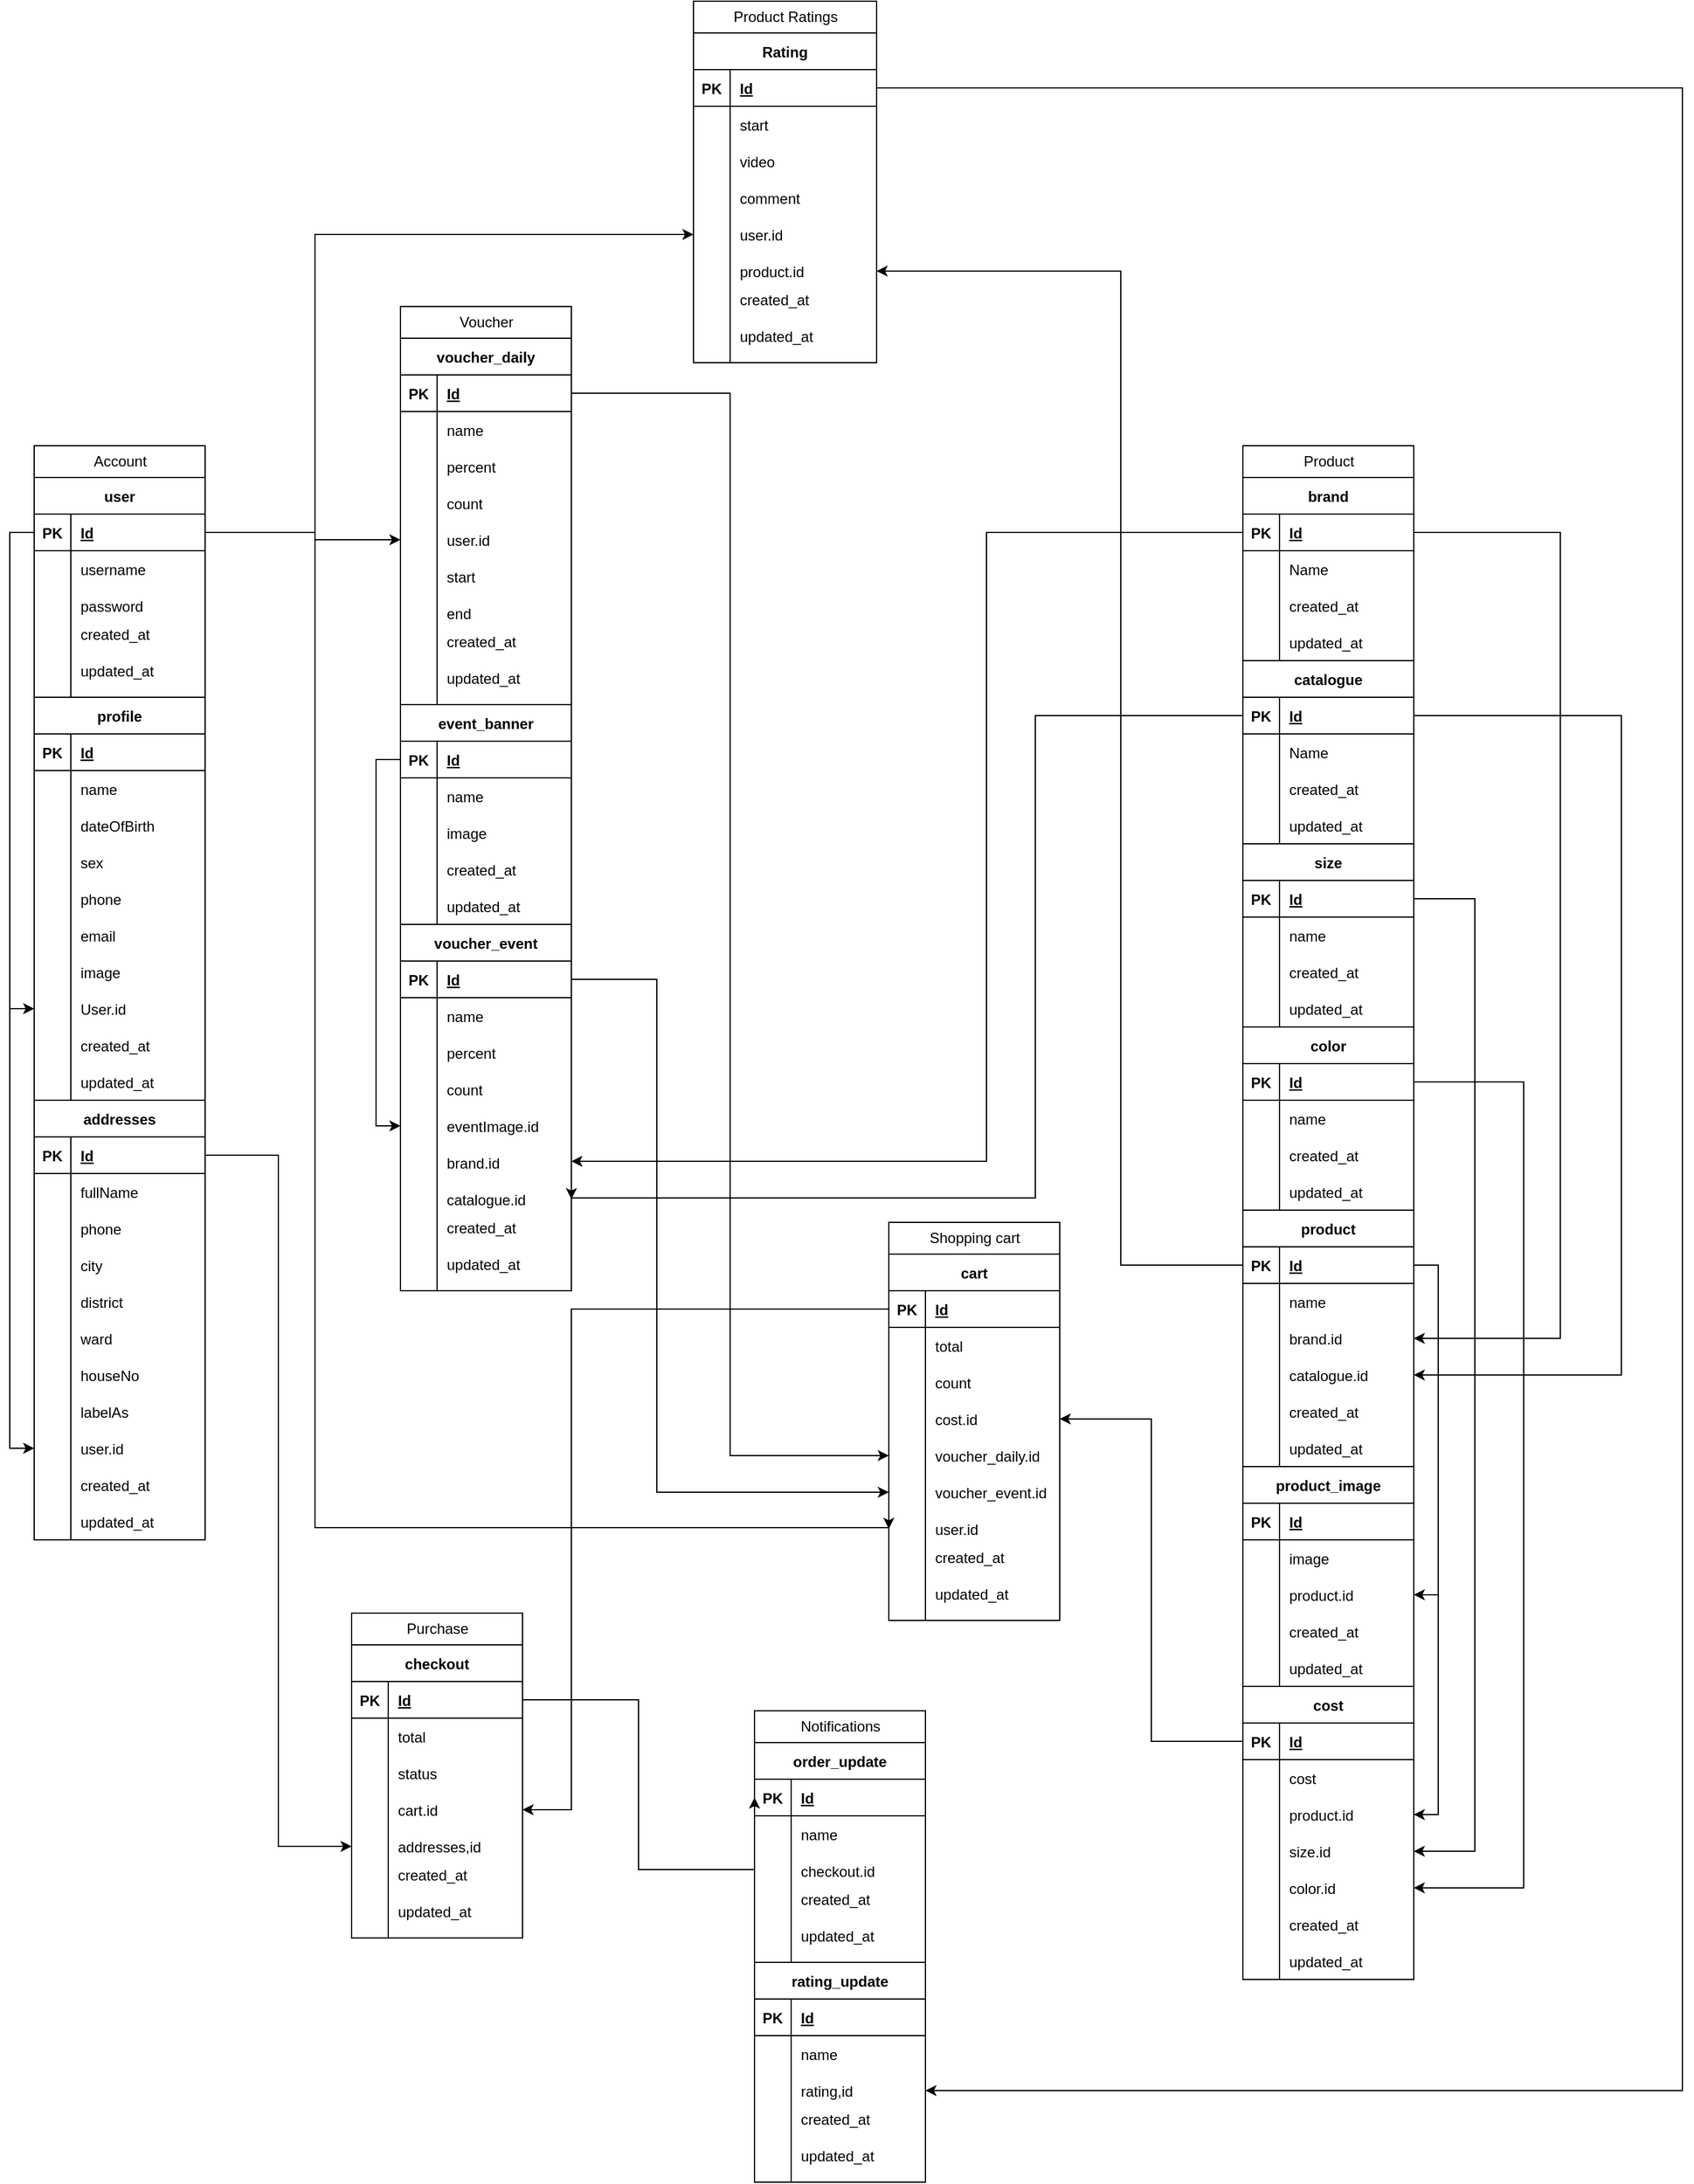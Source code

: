 <mxfile version="20.5.3" type="device"><diagram id="gf4NTTBbLROG6Q55pQ1q" name="Trang-1"><mxGraphModel dx="2441" dy="1988" grid="1" gridSize="10" guides="1" tooltips="1" connect="1" arrows="1" fold="1" page="1" pageScale="1" pageWidth="827" pageHeight="1169" math="0" shadow="0"><root><mxCell id="0"/><mxCell id="1" parent="0"/><mxCell id="FToGmeDLJoXYzXh80aM9-310" value="Product" style="swimlane;fontStyle=0;childLayout=stackLayout;horizontal=1;startSize=26;fillColor=none;horizontalStack=0;resizeParent=1;resizeParentMax=0;resizeLast=0;collapsible=1;marginBottom=0;html=1;" parent="1" vertex="1"><mxGeometry x="550" y="64" width="140" height="1256" as="geometry"><mxRectangle x="-150" y="200" width="80" height="30" as="alternateBounds"/></mxGeometry></mxCell><mxCell id="FToGmeDLJoXYzXh80aM9-132" value="brand" style="shape=table;startSize=30;container=1;collapsible=1;childLayout=tableLayout;fixedRows=1;rowLines=0;fontStyle=1;align=center;resizeLast=1;" parent="FToGmeDLJoXYzXh80aM9-310" vertex="1"><mxGeometry y="26" width="140" height="150" as="geometry"><mxRectangle y="26" width="140" height="30" as="alternateBounds"/></mxGeometry></mxCell><mxCell id="FToGmeDLJoXYzXh80aM9-133" value="" style="shape=tableRow;horizontal=0;startSize=0;swimlaneHead=0;swimlaneBody=0;fillColor=none;collapsible=0;dropTarget=0;points=[[0,0.5],[1,0.5]];portConstraint=eastwest;top=0;left=0;right=0;bottom=1;" parent="FToGmeDLJoXYzXh80aM9-132" vertex="1"><mxGeometry y="30" width="140" height="30" as="geometry"/></mxCell><mxCell id="FToGmeDLJoXYzXh80aM9-134" value="PK" style="shape=partialRectangle;connectable=0;fillColor=none;top=0;left=0;bottom=0;right=0;fontStyle=1;overflow=hidden;" parent="FToGmeDLJoXYzXh80aM9-133" vertex="1"><mxGeometry width="30" height="30" as="geometry"><mxRectangle width="30" height="30" as="alternateBounds"/></mxGeometry></mxCell><mxCell id="FToGmeDLJoXYzXh80aM9-135" value="Id" style="shape=partialRectangle;connectable=0;fillColor=none;top=0;left=0;bottom=0;right=0;align=left;spacingLeft=6;fontStyle=5;overflow=hidden;" parent="FToGmeDLJoXYzXh80aM9-133" vertex="1"><mxGeometry x="30" width="110" height="30" as="geometry"><mxRectangle width="110" height="30" as="alternateBounds"/></mxGeometry></mxCell><mxCell id="FToGmeDLJoXYzXh80aM9-136" value="" style="shape=tableRow;horizontal=0;startSize=0;swimlaneHead=0;swimlaneBody=0;fillColor=none;collapsible=0;dropTarget=0;points=[[0,0.5],[1,0.5]];portConstraint=eastwest;top=0;left=0;right=0;bottom=0;" parent="FToGmeDLJoXYzXh80aM9-132" vertex="1"><mxGeometry y="60" width="140" height="30" as="geometry"/></mxCell><mxCell id="FToGmeDLJoXYzXh80aM9-137" value="" style="shape=partialRectangle;connectable=0;fillColor=none;top=0;left=0;bottom=0;right=0;editable=1;overflow=hidden;" parent="FToGmeDLJoXYzXh80aM9-136" vertex="1"><mxGeometry width="30" height="30" as="geometry"><mxRectangle width="30" height="30" as="alternateBounds"/></mxGeometry></mxCell><mxCell id="FToGmeDLJoXYzXh80aM9-138" value="Name" style="shape=partialRectangle;connectable=0;fillColor=none;top=0;left=0;bottom=0;right=0;align=left;spacingLeft=6;overflow=hidden;" parent="FToGmeDLJoXYzXh80aM9-136" vertex="1"><mxGeometry x="30" width="110" height="30" as="geometry"><mxRectangle width="110" height="30" as="alternateBounds"/></mxGeometry></mxCell><mxCell id="FToGmeDLJoXYzXh80aM9-139" value="" style="shape=tableRow;horizontal=0;startSize=0;swimlaneHead=0;swimlaneBody=0;fillColor=none;collapsible=0;dropTarget=0;points=[[0,0.5],[1,0.5]];portConstraint=eastwest;top=0;left=0;right=0;bottom=0;" parent="FToGmeDLJoXYzXh80aM9-132" vertex="1"><mxGeometry y="90" width="140" height="30" as="geometry"/></mxCell><mxCell id="FToGmeDLJoXYzXh80aM9-140" value="" style="shape=partialRectangle;connectable=0;fillColor=none;top=0;left=0;bottom=0;right=0;editable=1;overflow=hidden;" parent="FToGmeDLJoXYzXh80aM9-139" vertex="1"><mxGeometry width="30" height="30" as="geometry"><mxRectangle width="30" height="30" as="alternateBounds"/></mxGeometry></mxCell><mxCell id="FToGmeDLJoXYzXh80aM9-141" value="created_at" style="shape=partialRectangle;connectable=0;fillColor=none;top=0;left=0;bottom=0;right=0;align=left;spacingLeft=6;overflow=hidden;" parent="FToGmeDLJoXYzXh80aM9-139" vertex="1"><mxGeometry x="30" width="110" height="30" as="geometry"><mxRectangle width="110" height="30" as="alternateBounds"/></mxGeometry></mxCell><mxCell id="FToGmeDLJoXYzXh80aM9-142" value="" style="shape=tableRow;horizontal=0;startSize=0;swimlaneHead=0;swimlaneBody=0;fillColor=none;collapsible=0;dropTarget=0;points=[[0,0.5],[1,0.5]];portConstraint=eastwest;top=0;left=0;right=0;bottom=0;" parent="FToGmeDLJoXYzXh80aM9-132" vertex="1"><mxGeometry y="120" width="140" height="30" as="geometry"/></mxCell><mxCell id="FToGmeDLJoXYzXh80aM9-143" value="" style="shape=partialRectangle;connectable=0;fillColor=none;top=0;left=0;bottom=0;right=0;editable=1;overflow=hidden;" parent="FToGmeDLJoXYzXh80aM9-142" vertex="1"><mxGeometry width="30" height="30" as="geometry"><mxRectangle width="30" height="30" as="alternateBounds"/></mxGeometry></mxCell><mxCell id="FToGmeDLJoXYzXh80aM9-144" value="updated_at" style="shape=partialRectangle;connectable=0;fillColor=none;top=0;left=0;bottom=0;right=0;align=left;spacingLeft=6;overflow=hidden;" parent="FToGmeDLJoXYzXh80aM9-142" vertex="1"><mxGeometry x="30" width="110" height="30" as="geometry"><mxRectangle width="110" height="30" as="alternateBounds"/></mxGeometry></mxCell><mxCell id="FToGmeDLJoXYzXh80aM9-163" value="catalogue" style="shape=table;startSize=30;container=1;collapsible=1;childLayout=tableLayout;fixedRows=1;rowLines=0;fontStyle=1;align=center;resizeLast=1;" parent="FToGmeDLJoXYzXh80aM9-310" vertex="1"><mxGeometry y="176" width="140" height="150" as="geometry"><mxRectangle y="176" width="140" height="30" as="alternateBounds"/></mxGeometry></mxCell><mxCell id="FToGmeDLJoXYzXh80aM9-164" value="" style="shape=tableRow;horizontal=0;startSize=0;swimlaneHead=0;swimlaneBody=0;fillColor=none;collapsible=0;dropTarget=0;points=[[0,0.5],[1,0.5]];portConstraint=eastwest;top=0;left=0;right=0;bottom=1;" parent="FToGmeDLJoXYzXh80aM9-163" vertex="1"><mxGeometry y="30" width="140" height="30" as="geometry"/></mxCell><mxCell id="FToGmeDLJoXYzXh80aM9-165" value="PK" style="shape=partialRectangle;connectable=0;fillColor=none;top=0;left=0;bottom=0;right=0;fontStyle=1;overflow=hidden;" parent="FToGmeDLJoXYzXh80aM9-164" vertex="1"><mxGeometry width="30" height="30" as="geometry"><mxRectangle width="30" height="30" as="alternateBounds"/></mxGeometry></mxCell><mxCell id="FToGmeDLJoXYzXh80aM9-166" value="Id" style="shape=partialRectangle;connectable=0;fillColor=none;top=0;left=0;bottom=0;right=0;align=left;spacingLeft=6;fontStyle=5;overflow=hidden;" parent="FToGmeDLJoXYzXh80aM9-164" vertex="1"><mxGeometry x="30" width="110" height="30" as="geometry"><mxRectangle width="110" height="30" as="alternateBounds"/></mxGeometry></mxCell><mxCell id="FToGmeDLJoXYzXh80aM9-167" value="" style="shape=tableRow;horizontal=0;startSize=0;swimlaneHead=0;swimlaneBody=0;fillColor=none;collapsible=0;dropTarget=0;points=[[0,0.5],[1,0.5]];portConstraint=eastwest;top=0;left=0;right=0;bottom=0;" parent="FToGmeDLJoXYzXh80aM9-163" vertex="1"><mxGeometry y="60" width="140" height="30" as="geometry"/></mxCell><mxCell id="FToGmeDLJoXYzXh80aM9-168" value="" style="shape=partialRectangle;connectable=0;fillColor=none;top=0;left=0;bottom=0;right=0;editable=1;overflow=hidden;" parent="FToGmeDLJoXYzXh80aM9-167" vertex="1"><mxGeometry width="30" height="30" as="geometry"><mxRectangle width="30" height="30" as="alternateBounds"/></mxGeometry></mxCell><mxCell id="FToGmeDLJoXYzXh80aM9-169" value="Name" style="shape=partialRectangle;connectable=0;fillColor=none;top=0;left=0;bottom=0;right=0;align=left;spacingLeft=6;overflow=hidden;" parent="FToGmeDLJoXYzXh80aM9-167" vertex="1"><mxGeometry x="30" width="110" height="30" as="geometry"><mxRectangle width="110" height="30" as="alternateBounds"/></mxGeometry></mxCell><mxCell id="FToGmeDLJoXYzXh80aM9-170" value="" style="shape=tableRow;horizontal=0;startSize=0;swimlaneHead=0;swimlaneBody=0;fillColor=none;collapsible=0;dropTarget=0;points=[[0,0.5],[1,0.5]];portConstraint=eastwest;top=0;left=0;right=0;bottom=0;" parent="FToGmeDLJoXYzXh80aM9-163" vertex="1"><mxGeometry y="90" width="140" height="30" as="geometry"/></mxCell><mxCell id="FToGmeDLJoXYzXh80aM9-171" value="" style="shape=partialRectangle;connectable=0;fillColor=none;top=0;left=0;bottom=0;right=0;editable=1;overflow=hidden;" parent="FToGmeDLJoXYzXh80aM9-170" vertex="1"><mxGeometry width="30" height="30" as="geometry"><mxRectangle width="30" height="30" as="alternateBounds"/></mxGeometry></mxCell><mxCell id="FToGmeDLJoXYzXh80aM9-172" value="created_at" style="shape=partialRectangle;connectable=0;fillColor=none;top=0;left=0;bottom=0;right=0;align=left;spacingLeft=6;overflow=hidden;" parent="FToGmeDLJoXYzXh80aM9-170" vertex="1"><mxGeometry x="30" width="110" height="30" as="geometry"><mxRectangle width="110" height="30" as="alternateBounds"/></mxGeometry></mxCell><mxCell id="FToGmeDLJoXYzXh80aM9-173" value="" style="shape=tableRow;horizontal=0;startSize=0;swimlaneHead=0;swimlaneBody=0;fillColor=none;collapsible=0;dropTarget=0;points=[[0,0.5],[1,0.5]];portConstraint=eastwest;top=0;left=0;right=0;bottom=0;" parent="FToGmeDLJoXYzXh80aM9-163" vertex="1"><mxGeometry y="120" width="140" height="30" as="geometry"/></mxCell><mxCell id="FToGmeDLJoXYzXh80aM9-174" value="" style="shape=partialRectangle;connectable=0;fillColor=none;top=0;left=0;bottom=0;right=0;editable=1;overflow=hidden;" parent="FToGmeDLJoXYzXh80aM9-173" vertex="1"><mxGeometry width="30" height="30" as="geometry"><mxRectangle width="30" height="30" as="alternateBounds"/></mxGeometry></mxCell><mxCell id="FToGmeDLJoXYzXh80aM9-175" value="updated_at" style="shape=partialRectangle;connectable=0;fillColor=none;top=0;left=0;bottom=0;right=0;align=left;spacingLeft=6;overflow=hidden;" parent="FToGmeDLJoXYzXh80aM9-173" vertex="1"><mxGeometry x="30" width="110" height="30" as="geometry"><mxRectangle width="110" height="30" as="alternateBounds"/></mxGeometry></mxCell><mxCell id="FToGmeDLJoXYzXh80aM9-216" value="size" style="shape=table;startSize=30;container=1;collapsible=1;childLayout=tableLayout;fixedRows=1;rowLines=0;fontStyle=1;align=center;resizeLast=1;" parent="FToGmeDLJoXYzXh80aM9-310" vertex="1"><mxGeometry y="326" width="140" height="150" as="geometry"><mxRectangle y="326" width="140" height="30" as="alternateBounds"/></mxGeometry></mxCell><mxCell id="FToGmeDLJoXYzXh80aM9-217" value="" style="shape=tableRow;horizontal=0;startSize=0;swimlaneHead=0;swimlaneBody=0;fillColor=none;collapsible=0;dropTarget=0;points=[[0,0.5],[1,0.5]];portConstraint=eastwest;top=0;left=0;right=0;bottom=1;" parent="FToGmeDLJoXYzXh80aM9-216" vertex="1"><mxGeometry y="30" width="140" height="30" as="geometry"/></mxCell><mxCell id="FToGmeDLJoXYzXh80aM9-218" value="PK" style="shape=partialRectangle;connectable=0;fillColor=none;top=0;left=0;bottom=0;right=0;fontStyle=1;overflow=hidden;" parent="FToGmeDLJoXYzXh80aM9-217" vertex="1"><mxGeometry width="30" height="30" as="geometry"><mxRectangle width="30" height="30" as="alternateBounds"/></mxGeometry></mxCell><mxCell id="FToGmeDLJoXYzXh80aM9-219" value="Id" style="shape=partialRectangle;connectable=0;fillColor=none;top=0;left=0;bottom=0;right=0;align=left;spacingLeft=6;fontStyle=5;overflow=hidden;" parent="FToGmeDLJoXYzXh80aM9-217" vertex="1"><mxGeometry x="30" width="110" height="30" as="geometry"><mxRectangle width="110" height="30" as="alternateBounds"/></mxGeometry></mxCell><mxCell id="FToGmeDLJoXYzXh80aM9-220" value="" style="shape=tableRow;horizontal=0;startSize=0;swimlaneHead=0;swimlaneBody=0;fillColor=none;collapsible=0;dropTarget=0;points=[[0,0.5],[1,0.5]];portConstraint=eastwest;top=0;left=0;right=0;bottom=0;" parent="FToGmeDLJoXYzXh80aM9-216" vertex="1"><mxGeometry y="60" width="140" height="30" as="geometry"/></mxCell><mxCell id="FToGmeDLJoXYzXh80aM9-221" value="" style="shape=partialRectangle;connectable=0;fillColor=none;top=0;left=0;bottom=0;right=0;editable=1;overflow=hidden;" parent="FToGmeDLJoXYzXh80aM9-220" vertex="1"><mxGeometry width="30" height="30" as="geometry"><mxRectangle width="30" height="30" as="alternateBounds"/></mxGeometry></mxCell><mxCell id="FToGmeDLJoXYzXh80aM9-222" value="name   " style="shape=partialRectangle;connectable=0;fillColor=none;top=0;left=0;bottom=0;right=0;align=left;spacingLeft=6;overflow=hidden;" parent="FToGmeDLJoXYzXh80aM9-220" vertex="1"><mxGeometry x="30" width="110" height="30" as="geometry"><mxRectangle width="110" height="30" as="alternateBounds"/></mxGeometry></mxCell><mxCell id="FToGmeDLJoXYzXh80aM9-244" value="" style="shape=tableRow;horizontal=0;startSize=0;swimlaneHead=0;swimlaneBody=0;fillColor=none;collapsible=0;dropTarget=0;points=[[0,0.5],[1,0.5]];portConstraint=eastwest;top=0;left=0;right=0;bottom=0;" parent="FToGmeDLJoXYzXh80aM9-216" vertex="1"><mxGeometry y="90" width="140" height="30" as="geometry"/></mxCell><mxCell id="FToGmeDLJoXYzXh80aM9-245" value="" style="shape=partialRectangle;connectable=0;fillColor=none;top=0;left=0;bottom=0;right=0;editable=1;overflow=hidden;" parent="FToGmeDLJoXYzXh80aM9-244" vertex="1"><mxGeometry width="30" height="30" as="geometry"><mxRectangle width="30" height="30" as="alternateBounds"/></mxGeometry></mxCell><mxCell id="FToGmeDLJoXYzXh80aM9-246" value="created_at" style="shape=partialRectangle;connectable=0;fillColor=none;top=0;left=0;bottom=0;right=0;align=left;spacingLeft=6;overflow=hidden;" parent="FToGmeDLJoXYzXh80aM9-244" vertex="1"><mxGeometry x="30" width="110" height="30" as="geometry"><mxRectangle width="110" height="30" as="alternateBounds"/></mxGeometry></mxCell><mxCell id="FToGmeDLJoXYzXh80aM9-247" value="" style="shape=tableRow;horizontal=0;startSize=0;swimlaneHead=0;swimlaneBody=0;fillColor=none;collapsible=0;dropTarget=0;points=[[0,0.5],[1,0.5]];portConstraint=eastwest;top=0;left=0;right=0;bottom=0;" parent="FToGmeDLJoXYzXh80aM9-216" vertex="1"><mxGeometry y="120" width="140" height="30" as="geometry"/></mxCell><mxCell id="FToGmeDLJoXYzXh80aM9-248" value="" style="shape=partialRectangle;connectable=0;fillColor=none;top=0;left=0;bottom=0;right=0;editable=1;overflow=hidden;" parent="FToGmeDLJoXYzXh80aM9-247" vertex="1"><mxGeometry width="30" height="30" as="geometry"><mxRectangle width="30" height="30" as="alternateBounds"/></mxGeometry></mxCell><mxCell id="FToGmeDLJoXYzXh80aM9-249" value="updated_at" style="shape=partialRectangle;connectable=0;fillColor=none;top=0;left=0;bottom=0;right=0;align=left;spacingLeft=6;overflow=hidden;" parent="FToGmeDLJoXYzXh80aM9-247" vertex="1"><mxGeometry x="30" width="110" height="30" as="geometry"><mxRectangle width="110" height="30" as="alternateBounds"/></mxGeometry></mxCell><mxCell id="FToGmeDLJoXYzXh80aM9-964" value="color" style="shape=table;startSize=30;container=1;collapsible=1;childLayout=tableLayout;fixedRows=1;rowLines=0;fontStyle=1;align=center;resizeLast=1;" parent="FToGmeDLJoXYzXh80aM9-310" vertex="1"><mxGeometry y="476" width="140" height="150" as="geometry"><mxRectangle y="476" width="140" height="30" as="alternateBounds"/></mxGeometry></mxCell><mxCell id="FToGmeDLJoXYzXh80aM9-965" value="" style="shape=tableRow;horizontal=0;startSize=0;swimlaneHead=0;swimlaneBody=0;fillColor=none;collapsible=0;dropTarget=0;points=[[0,0.5],[1,0.5]];portConstraint=eastwest;top=0;left=0;right=0;bottom=1;" parent="FToGmeDLJoXYzXh80aM9-964" vertex="1"><mxGeometry y="30" width="140" height="30" as="geometry"/></mxCell><mxCell id="FToGmeDLJoXYzXh80aM9-966" value="PK" style="shape=partialRectangle;connectable=0;fillColor=none;top=0;left=0;bottom=0;right=0;fontStyle=1;overflow=hidden;" parent="FToGmeDLJoXYzXh80aM9-965" vertex="1"><mxGeometry width="30" height="30" as="geometry"><mxRectangle width="30" height="30" as="alternateBounds"/></mxGeometry></mxCell><mxCell id="FToGmeDLJoXYzXh80aM9-967" value="Id" style="shape=partialRectangle;connectable=0;fillColor=none;top=0;left=0;bottom=0;right=0;align=left;spacingLeft=6;fontStyle=5;overflow=hidden;" parent="FToGmeDLJoXYzXh80aM9-965" vertex="1"><mxGeometry x="30" width="110" height="30" as="geometry"><mxRectangle width="110" height="30" as="alternateBounds"/></mxGeometry></mxCell><mxCell id="FToGmeDLJoXYzXh80aM9-968" value="" style="shape=tableRow;horizontal=0;startSize=0;swimlaneHead=0;swimlaneBody=0;fillColor=none;collapsible=0;dropTarget=0;points=[[0,0.5],[1,0.5]];portConstraint=eastwest;top=0;left=0;right=0;bottom=0;" parent="FToGmeDLJoXYzXh80aM9-964" vertex="1"><mxGeometry y="60" width="140" height="30" as="geometry"/></mxCell><mxCell id="FToGmeDLJoXYzXh80aM9-969" value="" style="shape=partialRectangle;connectable=0;fillColor=none;top=0;left=0;bottom=0;right=0;editable=1;overflow=hidden;" parent="FToGmeDLJoXYzXh80aM9-968" vertex="1"><mxGeometry width="30" height="30" as="geometry"><mxRectangle width="30" height="30" as="alternateBounds"/></mxGeometry></mxCell><mxCell id="FToGmeDLJoXYzXh80aM9-970" value="name   " style="shape=partialRectangle;connectable=0;fillColor=none;top=0;left=0;bottom=0;right=0;align=left;spacingLeft=6;overflow=hidden;" parent="FToGmeDLJoXYzXh80aM9-968" vertex="1"><mxGeometry x="30" width="110" height="30" as="geometry"><mxRectangle width="110" height="30" as="alternateBounds"/></mxGeometry></mxCell><mxCell id="FToGmeDLJoXYzXh80aM9-971" value="" style="shape=tableRow;horizontal=0;startSize=0;swimlaneHead=0;swimlaneBody=0;fillColor=none;collapsible=0;dropTarget=0;points=[[0,0.5],[1,0.5]];portConstraint=eastwest;top=0;left=0;right=0;bottom=0;" parent="FToGmeDLJoXYzXh80aM9-964" vertex="1"><mxGeometry y="90" width="140" height="30" as="geometry"/></mxCell><mxCell id="FToGmeDLJoXYzXh80aM9-972" value="" style="shape=partialRectangle;connectable=0;fillColor=none;top=0;left=0;bottom=0;right=0;editable=1;overflow=hidden;" parent="FToGmeDLJoXYzXh80aM9-971" vertex="1"><mxGeometry width="30" height="30" as="geometry"><mxRectangle width="30" height="30" as="alternateBounds"/></mxGeometry></mxCell><mxCell id="FToGmeDLJoXYzXh80aM9-973" value="created_at" style="shape=partialRectangle;connectable=0;fillColor=none;top=0;left=0;bottom=0;right=0;align=left;spacingLeft=6;overflow=hidden;" parent="FToGmeDLJoXYzXh80aM9-971" vertex="1"><mxGeometry x="30" width="110" height="30" as="geometry"><mxRectangle width="110" height="30" as="alternateBounds"/></mxGeometry></mxCell><mxCell id="FToGmeDLJoXYzXh80aM9-974" value="" style="shape=tableRow;horizontal=0;startSize=0;swimlaneHead=0;swimlaneBody=0;fillColor=none;collapsible=0;dropTarget=0;points=[[0,0.5],[1,0.5]];portConstraint=eastwest;top=0;left=0;right=0;bottom=0;" parent="FToGmeDLJoXYzXh80aM9-964" vertex="1"><mxGeometry y="120" width="140" height="30" as="geometry"/></mxCell><mxCell id="FToGmeDLJoXYzXh80aM9-975" value="" style="shape=partialRectangle;connectable=0;fillColor=none;top=0;left=0;bottom=0;right=0;editable=1;overflow=hidden;" parent="FToGmeDLJoXYzXh80aM9-974" vertex="1"><mxGeometry width="30" height="30" as="geometry"><mxRectangle width="30" height="30" as="alternateBounds"/></mxGeometry></mxCell><mxCell id="FToGmeDLJoXYzXh80aM9-976" value="updated_at" style="shape=partialRectangle;connectable=0;fillColor=none;top=0;left=0;bottom=0;right=0;align=left;spacingLeft=6;overflow=hidden;" parent="FToGmeDLJoXYzXh80aM9-974" vertex="1"><mxGeometry x="30" width="110" height="30" as="geometry"><mxRectangle width="110" height="30" as="alternateBounds"/></mxGeometry></mxCell><mxCell id="FToGmeDLJoXYzXh80aM9-250" value="product" style="shape=table;startSize=30;container=1;collapsible=1;childLayout=tableLayout;fixedRows=1;rowLines=0;fontStyle=1;align=center;resizeLast=1;" parent="FToGmeDLJoXYzXh80aM9-310" vertex="1"><mxGeometry y="626" width="140" height="210" as="geometry"><mxRectangle y="626" width="140" height="30" as="alternateBounds"/></mxGeometry></mxCell><mxCell id="FToGmeDLJoXYzXh80aM9-251" value="" style="shape=tableRow;horizontal=0;startSize=0;swimlaneHead=0;swimlaneBody=0;fillColor=none;collapsible=0;dropTarget=0;points=[[0,0.5],[1,0.5]];portConstraint=eastwest;top=0;left=0;right=0;bottom=1;" parent="FToGmeDLJoXYzXh80aM9-250" vertex="1"><mxGeometry y="30" width="140" height="30" as="geometry"/></mxCell><mxCell id="FToGmeDLJoXYzXh80aM9-252" value="PK" style="shape=partialRectangle;connectable=0;fillColor=none;top=0;left=0;bottom=0;right=0;fontStyle=1;overflow=hidden;" parent="FToGmeDLJoXYzXh80aM9-251" vertex="1"><mxGeometry width="30" height="30" as="geometry"><mxRectangle width="30" height="30" as="alternateBounds"/></mxGeometry></mxCell><mxCell id="FToGmeDLJoXYzXh80aM9-253" value="Id" style="shape=partialRectangle;connectable=0;fillColor=none;top=0;left=0;bottom=0;right=0;align=left;spacingLeft=6;fontStyle=5;overflow=hidden;" parent="FToGmeDLJoXYzXh80aM9-251" vertex="1"><mxGeometry x="30" width="110" height="30" as="geometry"><mxRectangle width="110" height="30" as="alternateBounds"/></mxGeometry></mxCell><mxCell id="FToGmeDLJoXYzXh80aM9-254" value="" style="shape=tableRow;horizontal=0;startSize=0;swimlaneHead=0;swimlaneBody=0;fillColor=none;collapsible=0;dropTarget=0;points=[[0,0.5],[1,0.5]];portConstraint=eastwest;top=0;left=0;right=0;bottom=0;" parent="FToGmeDLJoXYzXh80aM9-250" vertex="1"><mxGeometry y="60" width="140" height="30" as="geometry"/></mxCell><mxCell id="FToGmeDLJoXYzXh80aM9-255" value="" style="shape=partialRectangle;connectable=0;fillColor=none;top=0;left=0;bottom=0;right=0;editable=1;overflow=hidden;" parent="FToGmeDLJoXYzXh80aM9-254" vertex="1"><mxGeometry width="30" height="30" as="geometry"><mxRectangle width="30" height="30" as="alternateBounds"/></mxGeometry></mxCell><mxCell id="FToGmeDLJoXYzXh80aM9-256" value="name   " style="shape=partialRectangle;connectable=0;fillColor=none;top=0;left=0;bottom=0;right=0;align=left;spacingLeft=6;overflow=hidden;" parent="FToGmeDLJoXYzXh80aM9-254" vertex="1"><mxGeometry x="30" width="110" height="30" as="geometry"><mxRectangle width="110" height="30" as="alternateBounds"/></mxGeometry></mxCell><mxCell id="FToGmeDLJoXYzXh80aM9-263" value="" style="shape=tableRow;horizontal=0;startSize=0;swimlaneHead=0;swimlaneBody=0;fillColor=none;collapsible=0;dropTarget=0;points=[[0,0.5],[1,0.5]];portConstraint=eastwest;top=0;left=0;right=0;bottom=0;" parent="FToGmeDLJoXYzXh80aM9-250" vertex="1"><mxGeometry y="90" width="140" height="30" as="geometry"/></mxCell><mxCell id="FToGmeDLJoXYzXh80aM9-264" value="" style="shape=partialRectangle;connectable=0;fillColor=none;top=0;left=0;bottom=0;right=0;editable=1;overflow=hidden;" parent="FToGmeDLJoXYzXh80aM9-263" vertex="1"><mxGeometry width="30" height="30" as="geometry"><mxRectangle width="30" height="30" as="alternateBounds"/></mxGeometry></mxCell><mxCell id="FToGmeDLJoXYzXh80aM9-265" value="brand.id" style="shape=partialRectangle;connectable=0;fillColor=none;top=0;left=0;bottom=0;right=0;align=left;spacingLeft=6;overflow=hidden;" parent="FToGmeDLJoXYzXh80aM9-263" vertex="1"><mxGeometry x="30" width="110" height="30" as="geometry"><mxRectangle width="110" height="30" as="alternateBounds"/></mxGeometry></mxCell><mxCell id="FToGmeDLJoXYzXh80aM9-266" value="" style="shape=tableRow;horizontal=0;startSize=0;swimlaneHead=0;swimlaneBody=0;fillColor=none;collapsible=0;dropTarget=0;points=[[0,0.5],[1,0.5]];portConstraint=eastwest;top=0;left=0;right=0;bottom=0;" parent="FToGmeDLJoXYzXh80aM9-250" vertex="1"><mxGeometry y="120" width="140" height="30" as="geometry"/></mxCell><mxCell id="FToGmeDLJoXYzXh80aM9-267" value="" style="shape=partialRectangle;connectable=0;fillColor=none;top=0;left=0;bottom=0;right=0;editable=1;overflow=hidden;" parent="FToGmeDLJoXYzXh80aM9-266" vertex="1"><mxGeometry width="30" height="30" as="geometry"><mxRectangle width="30" height="30" as="alternateBounds"/></mxGeometry></mxCell><mxCell id="FToGmeDLJoXYzXh80aM9-268" value="catalogue.id" style="shape=partialRectangle;connectable=0;fillColor=none;top=0;left=0;bottom=0;right=0;align=left;spacingLeft=6;overflow=hidden;" parent="FToGmeDLJoXYzXh80aM9-266" vertex="1"><mxGeometry x="30" width="110" height="30" as="geometry"><mxRectangle width="110" height="30" as="alternateBounds"/></mxGeometry></mxCell><mxCell id="FToGmeDLJoXYzXh80aM9-257" value="" style="shape=tableRow;horizontal=0;startSize=0;swimlaneHead=0;swimlaneBody=0;fillColor=none;collapsible=0;dropTarget=0;points=[[0,0.5],[1,0.5]];portConstraint=eastwest;top=0;left=0;right=0;bottom=0;" parent="FToGmeDLJoXYzXh80aM9-250" vertex="1"><mxGeometry y="150" width="140" height="30" as="geometry"/></mxCell><mxCell id="FToGmeDLJoXYzXh80aM9-258" value="" style="shape=partialRectangle;connectable=0;fillColor=none;top=0;left=0;bottom=0;right=0;editable=1;overflow=hidden;" parent="FToGmeDLJoXYzXh80aM9-257" vertex="1"><mxGeometry width="30" height="30" as="geometry"><mxRectangle width="30" height="30" as="alternateBounds"/></mxGeometry></mxCell><mxCell id="FToGmeDLJoXYzXh80aM9-259" value="created_at" style="shape=partialRectangle;connectable=0;fillColor=none;top=0;left=0;bottom=0;right=0;align=left;spacingLeft=6;overflow=hidden;" parent="FToGmeDLJoXYzXh80aM9-257" vertex="1"><mxGeometry x="30" width="110" height="30" as="geometry"><mxRectangle width="110" height="30" as="alternateBounds"/></mxGeometry></mxCell><mxCell id="FToGmeDLJoXYzXh80aM9-260" value="" style="shape=tableRow;horizontal=0;startSize=0;swimlaneHead=0;swimlaneBody=0;fillColor=none;collapsible=0;dropTarget=0;points=[[0,0.5],[1,0.5]];portConstraint=eastwest;top=0;left=0;right=0;bottom=0;" parent="FToGmeDLJoXYzXh80aM9-250" vertex="1"><mxGeometry y="180" width="140" height="30" as="geometry"/></mxCell><mxCell id="FToGmeDLJoXYzXh80aM9-261" value="" style="shape=partialRectangle;connectable=0;fillColor=none;top=0;left=0;bottom=0;right=0;editable=1;overflow=hidden;" parent="FToGmeDLJoXYzXh80aM9-260" vertex="1"><mxGeometry width="30" height="30" as="geometry"><mxRectangle width="30" height="30" as="alternateBounds"/></mxGeometry></mxCell><mxCell id="FToGmeDLJoXYzXh80aM9-262" value="updated_at" style="shape=partialRectangle;connectable=0;fillColor=none;top=0;left=0;bottom=0;right=0;align=left;spacingLeft=6;overflow=hidden;" parent="FToGmeDLJoXYzXh80aM9-260" vertex="1"><mxGeometry x="30" width="110" height="30" as="geometry"><mxRectangle width="110" height="30" as="alternateBounds"/></mxGeometry></mxCell><mxCell id="FToGmeDLJoXYzXh80aM9-812" value="product_image" style="shape=table;startSize=30;container=1;collapsible=1;childLayout=tableLayout;fixedRows=1;rowLines=0;fontStyle=1;align=center;resizeLast=1;" parent="FToGmeDLJoXYzXh80aM9-310" vertex="1"><mxGeometry y="836" width="140" height="180" as="geometry"><mxRectangle y="836" width="140" height="30" as="alternateBounds"/></mxGeometry></mxCell><mxCell id="FToGmeDLJoXYzXh80aM9-813" value="" style="shape=tableRow;horizontal=0;startSize=0;swimlaneHead=0;swimlaneBody=0;fillColor=none;collapsible=0;dropTarget=0;points=[[0,0.5],[1,0.5]];portConstraint=eastwest;top=0;left=0;right=0;bottom=1;" parent="FToGmeDLJoXYzXh80aM9-812" vertex="1"><mxGeometry y="30" width="140" height="30" as="geometry"/></mxCell><mxCell id="FToGmeDLJoXYzXh80aM9-814" value="PK" style="shape=partialRectangle;connectable=0;fillColor=none;top=0;left=0;bottom=0;right=0;fontStyle=1;overflow=hidden;" parent="FToGmeDLJoXYzXh80aM9-813" vertex="1"><mxGeometry width="30" height="30" as="geometry"><mxRectangle width="30" height="30" as="alternateBounds"/></mxGeometry></mxCell><mxCell id="FToGmeDLJoXYzXh80aM9-815" value="Id" style="shape=partialRectangle;connectable=0;fillColor=none;top=0;left=0;bottom=0;right=0;align=left;spacingLeft=6;fontStyle=5;overflow=hidden;" parent="FToGmeDLJoXYzXh80aM9-813" vertex="1"><mxGeometry x="30" width="110" height="30" as="geometry"><mxRectangle width="110" height="30" as="alternateBounds"/></mxGeometry></mxCell><mxCell id="FToGmeDLJoXYzXh80aM9-816" value="" style="shape=tableRow;horizontal=0;startSize=0;swimlaneHead=0;swimlaneBody=0;fillColor=none;collapsible=0;dropTarget=0;points=[[0,0.5],[1,0.5]];portConstraint=eastwest;top=0;left=0;right=0;bottom=0;" parent="FToGmeDLJoXYzXh80aM9-812" vertex="1"><mxGeometry y="60" width="140" height="30" as="geometry"/></mxCell><mxCell id="FToGmeDLJoXYzXh80aM9-817" value="" style="shape=partialRectangle;connectable=0;fillColor=none;top=0;left=0;bottom=0;right=0;editable=1;overflow=hidden;" parent="FToGmeDLJoXYzXh80aM9-816" vertex="1"><mxGeometry width="30" height="30" as="geometry"><mxRectangle width="30" height="30" as="alternateBounds"/></mxGeometry></mxCell><mxCell id="FToGmeDLJoXYzXh80aM9-818" value="image" style="shape=partialRectangle;connectable=0;fillColor=none;top=0;left=0;bottom=0;right=0;align=left;spacingLeft=6;overflow=hidden;" parent="FToGmeDLJoXYzXh80aM9-816" vertex="1"><mxGeometry x="30" width="110" height="30" as="geometry"><mxRectangle width="110" height="30" as="alternateBounds"/></mxGeometry></mxCell><mxCell id="FToGmeDLJoXYzXh80aM9-819" value="" style="shape=tableRow;horizontal=0;startSize=0;swimlaneHead=0;swimlaneBody=0;fillColor=none;collapsible=0;dropTarget=0;points=[[0,0.5],[1,0.5]];portConstraint=eastwest;top=0;left=0;right=0;bottom=0;" parent="FToGmeDLJoXYzXh80aM9-812" vertex="1"><mxGeometry y="90" width="140" height="30" as="geometry"/></mxCell><mxCell id="FToGmeDLJoXYzXh80aM9-820" value="" style="shape=partialRectangle;connectable=0;fillColor=none;top=0;left=0;bottom=0;right=0;editable=1;overflow=hidden;" parent="FToGmeDLJoXYzXh80aM9-819" vertex="1"><mxGeometry width="30" height="30" as="geometry"><mxRectangle width="30" height="30" as="alternateBounds"/></mxGeometry></mxCell><mxCell id="FToGmeDLJoXYzXh80aM9-821" value="product.id" style="shape=partialRectangle;connectable=0;fillColor=none;top=0;left=0;bottom=0;right=0;align=left;spacingLeft=6;overflow=hidden;" parent="FToGmeDLJoXYzXh80aM9-819" vertex="1"><mxGeometry x="30" width="110" height="30" as="geometry"><mxRectangle width="110" height="30" as="alternateBounds"/></mxGeometry></mxCell><mxCell id="FToGmeDLJoXYzXh80aM9-825" value="" style="shape=tableRow;horizontal=0;startSize=0;swimlaneHead=0;swimlaneBody=0;fillColor=none;collapsible=0;dropTarget=0;points=[[0,0.5],[1,0.5]];portConstraint=eastwest;top=0;left=0;right=0;bottom=0;" parent="FToGmeDLJoXYzXh80aM9-812" vertex="1"><mxGeometry y="120" width="140" height="30" as="geometry"/></mxCell><mxCell id="FToGmeDLJoXYzXh80aM9-826" value="" style="shape=partialRectangle;connectable=0;fillColor=none;top=0;left=0;bottom=0;right=0;editable=1;overflow=hidden;" parent="FToGmeDLJoXYzXh80aM9-825" vertex="1"><mxGeometry width="30" height="30" as="geometry"><mxRectangle width="30" height="30" as="alternateBounds"/></mxGeometry></mxCell><mxCell id="FToGmeDLJoXYzXh80aM9-827" value="created_at" style="shape=partialRectangle;connectable=0;fillColor=none;top=0;left=0;bottom=0;right=0;align=left;spacingLeft=6;overflow=hidden;" parent="FToGmeDLJoXYzXh80aM9-825" vertex="1"><mxGeometry x="30" width="110" height="30" as="geometry"><mxRectangle width="110" height="30" as="alternateBounds"/></mxGeometry></mxCell><mxCell id="FToGmeDLJoXYzXh80aM9-828" value="" style="shape=tableRow;horizontal=0;startSize=0;swimlaneHead=0;swimlaneBody=0;fillColor=none;collapsible=0;dropTarget=0;points=[[0,0.5],[1,0.5]];portConstraint=eastwest;top=0;left=0;right=0;bottom=0;" parent="FToGmeDLJoXYzXh80aM9-812" vertex="1"><mxGeometry y="150" width="140" height="30" as="geometry"/></mxCell><mxCell id="FToGmeDLJoXYzXh80aM9-829" value="" style="shape=partialRectangle;connectable=0;fillColor=none;top=0;left=0;bottom=0;right=0;editable=1;overflow=hidden;" parent="FToGmeDLJoXYzXh80aM9-828" vertex="1"><mxGeometry width="30" height="30" as="geometry"><mxRectangle width="30" height="30" as="alternateBounds"/></mxGeometry></mxCell><mxCell id="FToGmeDLJoXYzXh80aM9-830" value="updated_at" style="shape=partialRectangle;connectable=0;fillColor=none;top=0;left=0;bottom=0;right=0;align=left;spacingLeft=6;overflow=hidden;" parent="FToGmeDLJoXYzXh80aM9-828" vertex="1"><mxGeometry x="30" width="110" height="30" as="geometry"><mxRectangle width="110" height="30" as="alternateBounds"/></mxGeometry></mxCell><mxCell id="asfPMZKf--XhqYWEJBI3-125" style="edgeStyle=orthogonalEdgeStyle;rounded=0;orthogonalLoop=1;jettySize=auto;html=1;exitX=1;exitY=0.5;exitDx=0;exitDy=0;entryX=1;entryY=0.5;entryDx=0;entryDy=0;" edge="1" parent="FToGmeDLJoXYzXh80aM9-310" source="FToGmeDLJoXYzXh80aM9-251" target="FToGmeDLJoXYzXh80aM9-819"><mxGeometry relative="1" as="geometry"/></mxCell><mxCell id="asfPMZKf--XhqYWEJBI3-126" style="edgeStyle=orthogonalEdgeStyle;rounded=0;orthogonalLoop=1;jettySize=auto;html=1;exitX=1;exitY=0.5;exitDx=0;exitDy=0;entryX=1;entryY=0.5;entryDx=0;entryDy=0;" edge="1" parent="FToGmeDLJoXYzXh80aM9-310" source="FToGmeDLJoXYzXh80aM9-133" target="FToGmeDLJoXYzXh80aM9-263"><mxGeometry relative="1" as="geometry"><Array as="points"><mxPoint x="260" y="71"/><mxPoint x="260" y="731"/></Array></mxGeometry></mxCell><mxCell id="asfPMZKf--XhqYWEJBI3-127" style="edgeStyle=orthogonalEdgeStyle;rounded=0;orthogonalLoop=1;jettySize=auto;html=1;entryX=1;entryY=0.5;entryDx=0;entryDy=0;" edge="1" parent="FToGmeDLJoXYzXh80aM9-310" source="FToGmeDLJoXYzXh80aM9-164" target="FToGmeDLJoXYzXh80aM9-266"><mxGeometry relative="1" as="geometry"><Array as="points"><mxPoint x="310" y="221"/><mxPoint x="310" y="761"/></Array></mxGeometry></mxCell><mxCell id="asfPMZKf--XhqYWEJBI3-128" style="edgeStyle=orthogonalEdgeStyle;rounded=0;orthogonalLoop=1;jettySize=auto;html=1;exitX=1;exitY=0.5;exitDx=0;exitDy=0;entryX=1;entryY=0.5;entryDx=0;entryDy=0;" edge="1" parent="FToGmeDLJoXYzXh80aM9-310" source="FToGmeDLJoXYzXh80aM9-217" target="FToGmeDLJoXYzXh80aM9-977"><mxGeometry relative="1" as="geometry"><Array as="points"><mxPoint x="190" y="371"/><mxPoint x="190" y="1151"/></Array></mxGeometry></mxCell><mxCell id="asfPMZKf--XhqYWEJBI3-129" style="edgeStyle=orthogonalEdgeStyle;rounded=0;orthogonalLoop=1;jettySize=auto;html=1;entryX=1;entryY=0.5;entryDx=0;entryDy=0;" edge="1" parent="FToGmeDLJoXYzXh80aM9-310" source="FToGmeDLJoXYzXh80aM9-965" target="FToGmeDLJoXYzXh80aM9-279"><mxGeometry relative="1" as="geometry"><Array as="points"><mxPoint x="230" y="521"/><mxPoint x="230" y="1181"/></Array></mxGeometry></mxCell><mxCell id="FToGmeDLJoXYzXh80aM9-269" value="cost" style="shape=table;startSize=30;container=1;collapsible=1;childLayout=tableLayout;fixedRows=1;rowLines=0;fontStyle=1;align=center;resizeLast=1;" parent="FToGmeDLJoXYzXh80aM9-310" vertex="1"><mxGeometry y="1016" width="140" height="240" as="geometry"><mxRectangle y="1016" width="140" height="30" as="alternateBounds"/></mxGeometry></mxCell><mxCell id="FToGmeDLJoXYzXh80aM9-270" value="" style="shape=tableRow;horizontal=0;startSize=0;swimlaneHead=0;swimlaneBody=0;fillColor=none;collapsible=0;dropTarget=0;points=[[0,0.5],[1,0.5]];portConstraint=eastwest;top=0;left=0;right=0;bottom=1;" parent="FToGmeDLJoXYzXh80aM9-269" vertex="1"><mxGeometry y="30" width="140" height="30" as="geometry"/></mxCell><mxCell id="FToGmeDLJoXYzXh80aM9-271" value="PK" style="shape=partialRectangle;connectable=0;fillColor=none;top=0;left=0;bottom=0;right=0;fontStyle=1;overflow=hidden;" parent="FToGmeDLJoXYzXh80aM9-270" vertex="1"><mxGeometry width="30" height="30" as="geometry"><mxRectangle width="30" height="30" as="alternateBounds"/></mxGeometry></mxCell><mxCell id="FToGmeDLJoXYzXh80aM9-272" value="Id" style="shape=partialRectangle;connectable=0;fillColor=none;top=0;left=0;bottom=0;right=0;align=left;spacingLeft=6;fontStyle=5;overflow=hidden;" parent="FToGmeDLJoXYzXh80aM9-270" vertex="1"><mxGeometry x="30" width="110" height="30" as="geometry"><mxRectangle width="110" height="30" as="alternateBounds"/></mxGeometry></mxCell><mxCell id="FToGmeDLJoXYzXh80aM9-273" value="" style="shape=tableRow;horizontal=0;startSize=0;swimlaneHead=0;swimlaneBody=0;fillColor=none;collapsible=0;dropTarget=0;points=[[0,0.5],[1,0.5]];portConstraint=eastwest;top=0;left=0;right=0;bottom=0;" parent="FToGmeDLJoXYzXh80aM9-269" vertex="1"><mxGeometry y="60" width="140" height="30" as="geometry"/></mxCell><mxCell id="FToGmeDLJoXYzXh80aM9-274" value="" style="shape=partialRectangle;connectable=0;fillColor=none;top=0;left=0;bottom=0;right=0;editable=1;overflow=hidden;" parent="FToGmeDLJoXYzXh80aM9-273" vertex="1"><mxGeometry width="30" height="30" as="geometry"><mxRectangle width="30" height="30" as="alternateBounds"/></mxGeometry></mxCell><mxCell id="FToGmeDLJoXYzXh80aM9-275" value="cost" style="shape=partialRectangle;connectable=0;fillColor=none;top=0;left=0;bottom=0;right=0;align=left;spacingLeft=6;overflow=hidden;" parent="FToGmeDLJoXYzXh80aM9-273" vertex="1"><mxGeometry x="30" width="110" height="30" as="geometry"><mxRectangle width="110" height="30" as="alternateBounds"/></mxGeometry></mxCell><mxCell id="FToGmeDLJoXYzXh80aM9-276" value="" style="shape=tableRow;horizontal=0;startSize=0;swimlaneHead=0;swimlaneBody=0;fillColor=none;collapsible=0;dropTarget=0;points=[[0,0.5],[1,0.5]];portConstraint=eastwest;top=0;left=0;right=0;bottom=0;" parent="FToGmeDLJoXYzXh80aM9-269" vertex="1"><mxGeometry y="90" width="140" height="30" as="geometry"/></mxCell><mxCell id="FToGmeDLJoXYzXh80aM9-277" value="" style="shape=partialRectangle;connectable=0;fillColor=none;top=0;left=0;bottom=0;right=0;editable=1;overflow=hidden;" parent="FToGmeDLJoXYzXh80aM9-276" vertex="1"><mxGeometry width="30" height="30" as="geometry"><mxRectangle width="30" height="30" as="alternateBounds"/></mxGeometry></mxCell><mxCell id="FToGmeDLJoXYzXh80aM9-278" value="product.id" style="shape=partialRectangle;connectable=0;fillColor=none;top=0;left=0;bottom=0;right=0;align=left;spacingLeft=6;overflow=hidden;" parent="FToGmeDLJoXYzXh80aM9-276" vertex="1"><mxGeometry x="30" width="110" height="30" as="geometry"><mxRectangle width="110" height="30" as="alternateBounds"/></mxGeometry></mxCell><mxCell id="FToGmeDLJoXYzXh80aM9-977" value="" style="shape=tableRow;horizontal=0;startSize=0;swimlaneHead=0;swimlaneBody=0;fillColor=none;collapsible=0;dropTarget=0;points=[[0,0.5],[1,0.5]];portConstraint=eastwest;top=0;left=0;right=0;bottom=0;" parent="FToGmeDLJoXYzXh80aM9-269" vertex="1"><mxGeometry y="120" width="140" height="30" as="geometry"/></mxCell><mxCell id="FToGmeDLJoXYzXh80aM9-978" value="" style="shape=partialRectangle;connectable=0;fillColor=none;top=0;left=0;bottom=0;right=0;editable=1;overflow=hidden;" parent="FToGmeDLJoXYzXh80aM9-977" vertex="1"><mxGeometry width="30" height="30" as="geometry"><mxRectangle width="30" height="30" as="alternateBounds"/></mxGeometry></mxCell><mxCell id="FToGmeDLJoXYzXh80aM9-979" value="size.id" style="shape=partialRectangle;connectable=0;fillColor=none;top=0;left=0;bottom=0;right=0;align=left;spacingLeft=6;overflow=hidden;" parent="FToGmeDLJoXYzXh80aM9-977" vertex="1"><mxGeometry x="30" width="110" height="30" as="geometry"><mxRectangle width="110" height="30" as="alternateBounds"/></mxGeometry></mxCell><mxCell id="FToGmeDLJoXYzXh80aM9-279" value="" style="shape=tableRow;horizontal=0;startSize=0;swimlaneHead=0;swimlaneBody=0;fillColor=none;collapsible=0;dropTarget=0;points=[[0,0.5],[1,0.5]];portConstraint=eastwest;top=0;left=0;right=0;bottom=0;" parent="FToGmeDLJoXYzXh80aM9-269" vertex="1"><mxGeometry y="150" width="140" height="30" as="geometry"/></mxCell><mxCell id="FToGmeDLJoXYzXh80aM9-280" value="" style="shape=partialRectangle;connectable=0;fillColor=none;top=0;left=0;bottom=0;right=0;editable=1;overflow=hidden;" parent="FToGmeDLJoXYzXh80aM9-279" vertex="1"><mxGeometry width="30" height="30" as="geometry"><mxRectangle width="30" height="30" as="alternateBounds"/></mxGeometry></mxCell><mxCell id="FToGmeDLJoXYzXh80aM9-281" value="color.id" style="shape=partialRectangle;connectable=0;fillColor=none;top=0;left=0;bottom=0;right=0;align=left;spacingLeft=6;overflow=hidden;" parent="FToGmeDLJoXYzXh80aM9-279" vertex="1"><mxGeometry x="30" width="110" height="30" as="geometry"><mxRectangle width="110" height="30" as="alternateBounds"/></mxGeometry></mxCell><mxCell id="FToGmeDLJoXYzXh80aM9-282" value="" style="shape=tableRow;horizontal=0;startSize=0;swimlaneHead=0;swimlaneBody=0;fillColor=none;collapsible=0;dropTarget=0;points=[[0,0.5],[1,0.5]];portConstraint=eastwest;top=0;left=0;right=0;bottom=0;" parent="FToGmeDLJoXYzXh80aM9-269" vertex="1"><mxGeometry y="180" width="140" height="30" as="geometry"/></mxCell><mxCell id="FToGmeDLJoXYzXh80aM9-283" value="" style="shape=partialRectangle;connectable=0;fillColor=none;top=0;left=0;bottom=0;right=0;editable=1;overflow=hidden;" parent="FToGmeDLJoXYzXh80aM9-282" vertex="1"><mxGeometry width="30" height="30" as="geometry"><mxRectangle width="30" height="30" as="alternateBounds"/></mxGeometry></mxCell><mxCell id="FToGmeDLJoXYzXh80aM9-284" value="created_at" style="shape=partialRectangle;connectable=0;fillColor=none;top=0;left=0;bottom=0;right=0;align=left;spacingLeft=6;overflow=hidden;" parent="FToGmeDLJoXYzXh80aM9-282" vertex="1"><mxGeometry x="30" width="110" height="30" as="geometry"><mxRectangle width="110" height="30" as="alternateBounds"/></mxGeometry></mxCell><mxCell id="FToGmeDLJoXYzXh80aM9-285" value="" style="shape=tableRow;horizontal=0;startSize=0;swimlaneHead=0;swimlaneBody=0;fillColor=none;collapsible=0;dropTarget=0;points=[[0,0.5],[1,0.5]];portConstraint=eastwest;top=0;left=0;right=0;bottom=0;" parent="FToGmeDLJoXYzXh80aM9-269" vertex="1"><mxGeometry y="210" width="140" height="30" as="geometry"/></mxCell><mxCell id="FToGmeDLJoXYzXh80aM9-286" value="" style="shape=partialRectangle;connectable=0;fillColor=none;top=0;left=0;bottom=0;right=0;editable=1;overflow=hidden;" parent="FToGmeDLJoXYzXh80aM9-285" vertex="1"><mxGeometry width="30" height="30" as="geometry"><mxRectangle width="30" height="30" as="alternateBounds"/></mxGeometry></mxCell><mxCell id="FToGmeDLJoXYzXh80aM9-287" value="updated_at" style="shape=partialRectangle;connectable=0;fillColor=none;top=0;left=0;bottom=0;right=0;align=left;spacingLeft=6;overflow=hidden;" parent="FToGmeDLJoXYzXh80aM9-285" vertex="1"><mxGeometry x="30" width="110" height="30" as="geometry"><mxRectangle width="110" height="30" as="alternateBounds"/></mxGeometry></mxCell><mxCell id="asfPMZKf--XhqYWEJBI3-132" style="edgeStyle=orthogonalEdgeStyle;rounded=0;orthogonalLoop=1;jettySize=auto;html=1;entryX=1;entryY=0.5;entryDx=0;entryDy=0;" edge="1" parent="FToGmeDLJoXYzXh80aM9-310" source="FToGmeDLJoXYzXh80aM9-251" target="FToGmeDLJoXYzXh80aM9-276"><mxGeometry relative="1" as="geometry"><Array as="points"><mxPoint x="160" y="671"/><mxPoint x="160" y="1121"/></Array></mxGeometry></mxCell><mxCell id="FToGmeDLJoXYzXh80aM9-289" value="Account" style="swimlane;fontStyle=0;childLayout=stackLayout;horizontal=1;startSize=26;fillColor=none;horizontalStack=0;resizeParent=1;resizeParentMax=0;resizeLast=0;collapsible=1;marginBottom=0;html=1;" parent="1" vertex="1"><mxGeometry x="-440" y="64" width="140" height="896" as="geometry"><mxRectangle x="-150" y="64" width="80" height="30" as="alternateBounds"/></mxGeometry></mxCell><mxCell id="FToGmeDLJoXYzXh80aM9-5" value="user" style="shape=table;startSize=30;container=1;collapsible=1;childLayout=tableLayout;fixedRows=1;rowLines=0;fontStyle=1;align=center;resizeLast=1;" parent="FToGmeDLJoXYzXh80aM9-289" vertex="1"><mxGeometry y="26" width="140" height="180" as="geometry"><mxRectangle y="26" width="140" height="30" as="alternateBounds"/></mxGeometry></mxCell><mxCell id="FToGmeDLJoXYzXh80aM9-6" value="" style="shape=tableRow;horizontal=0;startSize=0;swimlaneHead=0;swimlaneBody=0;fillColor=none;collapsible=0;dropTarget=0;points=[[0,0.5],[1,0.5]];portConstraint=eastwest;top=0;left=0;right=0;bottom=1;" parent="FToGmeDLJoXYzXh80aM9-5" vertex="1"><mxGeometry y="30" width="140" height="30" as="geometry"/></mxCell><mxCell id="FToGmeDLJoXYzXh80aM9-7" value="PK" style="shape=partialRectangle;connectable=0;fillColor=none;top=0;left=0;bottom=0;right=0;fontStyle=1;overflow=hidden;" parent="FToGmeDLJoXYzXh80aM9-6" vertex="1"><mxGeometry width="30" height="30" as="geometry"><mxRectangle width="30" height="30" as="alternateBounds"/></mxGeometry></mxCell><mxCell id="FToGmeDLJoXYzXh80aM9-8" value="Id" style="shape=partialRectangle;connectable=0;fillColor=none;top=0;left=0;bottom=0;right=0;align=left;spacingLeft=6;fontStyle=5;overflow=hidden;" parent="FToGmeDLJoXYzXh80aM9-6" vertex="1"><mxGeometry x="30" width="110" height="30" as="geometry"><mxRectangle width="110" height="30" as="alternateBounds"/></mxGeometry></mxCell><mxCell id="FToGmeDLJoXYzXh80aM9-9" value="" style="shape=tableRow;horizontal=0;startSize=0;swimlaneHead=0;swimlaneBody=0;fillColor=none;collapsible=0;dropTarget=0;points=[[0,0.5],[1,0.5]];portConstraint=eastwest;top=0;left=0;right=0;bottom=0;" parent="FToGmeDLJoXYzXh80aM9-5" vertex="1"><mxGeometry y="60" width="140" height="30" as="geometry"/></mxCell><mxCell id="FToGmeDLJoXYzXh80aM9-10" value="" style="shape=partialRectangle;connectable=0;fillColor=none;top=0;left=0;bottom=0;right=0;editable=1;overflow=hidden;" parent="FToGmeDLJoXYzXh80aM9-9" vertex="1"><mxGeometry width="30" height="30" as="geometry"><mxRectangle width="30" height="30" as="alternateBounds"/></mxGeometry></mxCell><mxCell id="FToGmeDLJoXYzXh80aM9-11" value="username        " style="shape=partialRectangle;connectable=0;fillColor=none;top=0;left=0;bottom=0;right=0;align=left;spacingLeft=6;overflow=hidden;" parent="FToGmeDLJoXYzXh80aM9-9" vertex="1"><mxGeometry x="30" width="110" height="30" as="geometry"><mxRectangle width="110" height="30" as="alternateBounds"/></mxGeometry></mxCell><mxCell id="FToGmeDLJoXYzXh80aM9-12" value="" style="shape=tableRow;horizontal=0;startSize=0;swimlaneHead=0;swimlaneBody=0;fillColor=none;collapsible=0;dropTarget=0;points=[[0,0.5],[1,0.5]];portConstraint=eastwest;top=0;left=0;right=0;bottom=0;" parent="FToGmeDLJoXYzXh80aM9-5" vertex="1"><mxGeometry y="90" width="140" height="30" as="geometry"/></mxCell><mxCell id="FToGmeDLJoXYzXh80aM9-13" value="" style="shape=partialRectangle;connectable=0;fillColor=none;top=0;left=0;bottom=0;right=0;editable=1;overflow=hidden;" parent="FToGmeDLJoXYzXh80aM9-12" vertex="1"><mxGeometry width="30" height="30" as="geometry"><mxRectangle width="30" height="30" as="alternateBounds"/></mxGeometry></mxCell><mxCell id="FToGmeDLJoXYzXh80aM9-14" value="password" style="shape=partialRectangle;connectable=0;fillColor=none;top=0;left=0;bottom=0;right=0;align=left;spacingLeft=6;overflow=hidden;" parent="FToGmeDLJoXYzXh80aM9-12" vertex="1"><mxGeometry x="30" width="110" height="30" as="geometry"><mxRectangle width="110" height="30" as="alternateBounds"/></mxGeometry></mxCell><mxCell id="FToGmeDLJoXYzXh80aM9-15" value="" style="shape=tableRow;horizontal=0;startSize=0;swimlaneHead=0;swimlaneBody=0;fillColor=none;collapsible=0;dropTarget=0;points=[[0,0.5],[1,0.5]];portConstraint=eastwest;top=0;left=0;right=0;bottom=0;" parent="FToGmeDLJoXYzXh80aM9-5" vertex="1"><mxGeometry y="120" width="140" height="30" as="geometry"/></mxCell><mxCell id="FToGmeDLJoXYzXh80aM9-16" value="" style="shape=partialRectangle;connectable=0;fillColor=none;top=0;left=0;bottom=0;right=0;editable=1;overflow=hidden;" parent="FToGmeDLJoXYzXh80aM9-15" vertex="1"><mxGeometry width="30" height="30" as="geometry"><mxRectangle width="30" height="30" as="alternateBounds"/></mxGeometry></mxCell><mxCell id="FToGmeDLJoXYzXh80aM9-17" value="created_at&#10;" style="shape=partialRectangle;connectable=0;fillColor=none;top=0;left=0;bottom=0;right=0;align=left;spacingLeft=6;overflow=hidden;" parent="FToGmeDLJoXYzXh80aM9-15" vertex="1"><mxGeometry x="30" width="110" height="30" as="geometry"><mxRectangle width="110" height="30" as="alternateBounds"/></mxGeometry></mxCell><mxCell id="FToGmeDLJoXYzXh80aM9-21" value="" style="shape=tableRow;horizontal=0;startSize=0;swimlaneHead=0;swimlaneBody=0;fillColor=none;collapsible=0;dropTarget=0;points=[[0,0.5],[1,0.5]];portConstraint=eastwest;top=0;left=0;right=0;bottom=0;" parent="FToGmeDLJoXYzXh80aM9-5" vertex="1"><mxGeometry y="150" width="140" height="30" as="geometry"/></mxCell><mxCell id="FToGmeDLJoXYzXh80aM9-22" value="" style="shape=partialRectangle;connectable=0;fillColor=none;top=0;left=0;bottom=0;right=0;editable=1;overflow=hidden;" parent="FToGmeDLJoXYzXh80aM9-21" vertex="1"><mxGeometry width="30" height="30" as="geometry"><mxRectangle width="30" height="30" as="alternateBounds"/></mxGeometry></mxCell><mxCell id="FToGmeDLJoXYzXh80aM9-23" value="updated_at&#10;" style="shape=partialRectangle;connectable=0;fillColor=none;top=0;left=0;bottom=0;right=0;align=left;spacingLeft=6;overflow=hidden;" parent="FToGmeDLJoXYzXh80aM9-21" vertex="1"><mxGeometry x="30" width="110" height="30" as="geometry"><mxRectangle width="110" height="30" as="alternateBounds"/></mxGeometry></mxCell><mxCell id="FToGmeDLJoXYzXh80aM9-24" value="profile" style="shape=table;startSize=30;container=1;collapsible=1;childLayout=tableLayout;fixedRows=1;rowLines=0;fontStyle=1;align=center;resizeLast=1;" parent="FToGmeDLJoXYzXh80aM9-289" vertex="1"><mxGeometry y="206" width="140" height="330" as="geometry"><mxRectangle y="56" width="140" height="30" as="alternateBounds"/></mxGeometry></mxCell><mxCell id="FToGmeDLJoXYzXh80aM9-25" value="" style="shape=tableRow;horizontal=0;startSize=0;swimlaneHead=0;swimlaneBody=0;fillColor=none;collapsible=0;dropTarget=0;points=[[0,0.5],[1,0.5]];portConstraint=eastwest;top=0;left=0;right=0;bottom=1;" parent="FToGmeDLJoXYzXh80aM9-24" vertex="1"><mxGeometry y="30" width="140" height="30" as="geometry"/></mxCell><mxCell id="FToGmeDLJoXYzXh80aM9-26" value="PK" style="shape=partialRectangle;connectable=0;fillColor=none;top=0;left=0;bottom=0;right=0;fontStyle=1;overflow=hidden;" parent="FToGmeDLJoXYzXh80aM9-25" vertex="1"><mxGeometry width="30" height="30" as="geometry"><mxRectangle width="30" height="30" as="alternateBounds"/></mxGeometry></mxCell><mxCell id="FToGmeDLJoXYzXh80aM9-27" value="Id" style="shape=partialRectangle;connectable=0;fillColor=none;top=0;left=0;bottom=0;right=0;align=left;spacingLeft=6;fontStyle=5;overflow=hidden;" parent="FToGmeDLJoXYzXh80aM9-25" vertex="1"><mxGeometry x="30" width="110" height="30" as="geometry"><mxRectangle width="110" height="30" as="alternateBounds"/></mxGeometry></mxCell><mxCell id="FToGmeDLJoXYzXh80aM9-28" value="" style="shape=tableRow;horizontal=0;startSize=0;swimlaneHead=0;swimlaneBody=0;fillColor=none;collapsible=0;dropTarget=0;points=[[0,0.5],[1,0.5]];portConstraint=eastwest;top=0;left=0;right=0;bottom=0;" parent="FToGmeDLJoXYzXh80aM9-24" vertex="1"><mxGeometry y="60" width="140" height="30" as="geometry"/></mxCell><mxCell id="FToGmeDLJoXYzXh80aM9-29" value="" style="shape=partialRectangle;connectable=0;fillColor=none;top=0;left=0;bottom=0;right=0;editable=1;overflow=hidden;" parent="FToGmeDLJoXYzXh80aM9-28" vertex="1"><mxGeometry width="30" height="30" as="geometry"><mxRectangle width="30" height="30" as="alternateBounds"/></mxGeometry></mxCell><mxCell id="FToGmeDLJoXYzXh80aM9-30" value="name   " style="shape=partialRectangle;connectable=0;fillColor=none;top=0;left=0;bottom=0;right=0;align=left;spacingLeft=6;overflow=hidden;" parent="FToGmeDLJoXYzXh80aM9-28" vertex="1"><mxGeometry x="30" width="110" height="30" as="geometry"><mxRectangle width="110" height="30" as="alternateBounds"/></mxGeometry></mxCell><mxCell id="FToGmeDLJoXYzXh80aM9-31" value="" style="shape=tableRow;horizontal=0;startSize=0;swimlaneHead=0;swimlaneBody=0;fillColor=none;collapsible=0;dropTarget=0;points=[[0,0.5],[1,0.5]];portConstraint=eastwest;top=0;left=0;right=0;bottom=0;" parent="FToGmeDLJoXYzXh80aM9-24" vertex="1"><mxGeometry y="90" width="140" height="30" as="geometry"/></mxCell><mxCell id="FToGmeDLJoXYzXh80aM9-32" value="" style="shape=partialRectangle;connectable=0;fillColor=none;top=0;left=0;bottom=0;right=0;editable=1;overflow=hidden;" parent="FToGmeDLJoXYzXh80aM9-31" vertex="1"><mxGeometry width="30" height="30" as="geometry"><mxRectangle width="30" height="30" as="alternateBounds"/></mxGeometry></mxCell><mxCell id="FToGmeDLJoXYzXh80aM9-33" value="dateOfBirth    " style="shape=partialRectangle;connectable=0;fillColor=none;top=0;left=0;bottom=0;right=0;align=left;spacingLeft=6;overflow=hidden;" parent="FToGmeDLJoXYzXh80aM9-31" vertex="1"><mxGeometry x="30" width="110" height="30" as="geometry"><mxRectangle width="110" height="30" as="alternateBounds"/></mxGeometry></mxCell><mxCell id="FToGmeDLJoXYzXh80aM9-34" value="" style="shape=tableRow;horizontal=0;startSize=0;swimlaneHead=0;swimlaneBody=0;fillColor=none;collapsible=0;dropTarget=0;points=[[0,0.5],[1,0.5]];portConstraint=eastwest;top=0;left=0;right=0;bottom=0;" parent="FToGmeDLJoXYzXh80aM9-24" vertex="1"><mxGeometry y="120" width="140" height="30" as="geometry"/></mxCell><mxCell id="FToGmeDLJoXYzXh80aM9-35" value="" style="shape=partialRectangle;connectable=0;fillColor=none;top=0;left=0;bottom=0;right=0;editable=1;overflow=hidden;" parent="FToGmeDLJoXYzXh80aM9-34" vertex="1"><mxGeometry width="30" height="30" as="geometry"><mxRectangle width="30" height="30" as="alternateBounds"/></mxGeometry></mxCell><mxCell id="FToGmeDLJoXYzXh80aM9-36" value="sex" style="shape=partialRectangle;connectable=0;fillColor=none;top=0;left=0;bottom=0;right=0;align=left;spacingLeft=6;overflow=hidden;" parent="FToGmeDLJoXYzXh80aM9-34" vertex="1"><mxGeometry x="30" width="110" height="30" as="geometry"><mxRectangle width="110" height="30" as="alternateBounds"/></mxGeometry></mxCell><mxCell id="FToGmeDLJoXYzXh80aM9-37" value="" style="shape=tableRow;horizontal=0;startSize=0;swimlaneHead=0;swimlaneBody=0;fillColor=none;collapsible=0;dropTarget=0;points=[[0,0.5],[1,0.5]];portConstraint=eastwest;top=0;left=0;right=0;bottom=0;" parent="FToGmeDLJoXYzXh80aM9-24" vertex="1"><mxGeometry y="150" width="140" height="30" as="geometry"/></mxCell><mxCell id="FToGmeDLJoXYzXh80aM9-38" value="" style="shape=partialRectangle;connectable=0;fillColor=none;top=0;left=0;bottom=0;right=0;editable=1;overflow=hidden;" parent="FToGmeDLJoXYzXh80aM9-37" vertex="1"><mxGeometry width="30" height="30" as="geometry"><mxRectangle width="30" height="30" as="alternateBounds"/></mxGeometry></mxCell><mxCell id="FToGmeDLJoXYzXh80aM9-39" value="phone" style="shape=partialRectangle;connectable=0;fillColor=none;top=0;left=0;bottom=0;right=0;align=left;spacingLeft=6;overflow=hidden;" parent="FToGmeDLJoXYzXh80aM9-37" vertex="1"><mxGeometry x="30" width="110" height="30" as="geometry"><mxRectangle width="110" height="30" as="alternateBounds"/></mxGeometry></mxCell><mxCell id="FToGmeDLJoXYzXh80aM9-43" value="" style="shape=tableRow;horizontal=0;startSize=0;swimlaneHead=0;swimlaneBody=0;fillColor=none;collapsible=0;dropTarget=0;points=[[0,0.5],[1,0.5]];portConstraint=eastwest;top=0;left=0;right=0;bottom=0;" parent="FToGmeDLJoXYzXh80aM9-24" vertex="1"><mxGeometry y="180" width="140" height="30" as="geometry"/></mxCell><mxCell id="FToGmeDLJoXYzXh80aM9-44" value="" style="shape=partialRectangle;connectable=0;fillColor=none;top=0;left=0;bottom=0;right=0;editable=1;overflow=hidden;" parent="FToGmeDLJoXYzXh80aM9-43" vertex="1"><mxGeometry width="30" height="30" as="geometry"><mxRectangle width="30" height="30" as="alternateBounds"/></mxGeometry></mxCell><mxCell id="FToGmeDLJoXYzXh80aM9-45" value="email" style="shape=partialRectangle;connectable=0;fillColor=none;top=0;left=0;bottom=0;right=0;align=left;spacingLeft=6;overflow=hidden;" parent="FToGmeDLJoXYzXh80aM9-43" vertex="1"><mxGeometry x="30" width="110" height="30" as="geometry"><mxRectangle width="110" height="30" as="alternateBounds"/></mxGeometry></mxCell><mxCell id="FToGmeDLJoXYzXh80aM9-189" value="" style="shape=tableRow;horizontal=0;startSize=0;swimlaneHead=0;swimlaneBody=0;fillColor=none;collapsible=0;dropTarget=0;points=[[0,0.5],[1,0.5]];portConstraint=eastwest;top=0;left=0;right=0;bottom=0;" parent="FToGmeDLJoXYzXh80aM9-24" vertex="1"><mxGeometry y="210" width="140" height="30" as="geometry"/></mxCell><mxCell id="FToGmeDLJoXYzXh80aM9-190" value="" style="shape=partialRectangle;connectable=0;fillColor=none;top=0;left=0;bottom=0;right=0;editable=1;overflow=hidden;" parent="FToGmeDLJoXYzXh80aM9-189" vertex="1"><mxGeometry width="30" height="30" as="geometry"><mxRectangle width="30" height="30" as="alternateBounds"/></mxGeometry></mxCell><mxCell id="FToGmeDLJoXYzXh80aM9-191" value="image" style="shape=partialRectangle;connectable=0;fillColor=none;top=0;left=0;bottom=0;right=0;align=left;spacingLeft=6;overflow=hidden;" parent="FToGmeDLJoXYzXh80aM9-189" vertex="1"><mxGeometry x="30" width="110" height="30" as="geometry"><mxRectangle width="110" height="30" as="alternateBounds"/></mxGeometry></mxCell><mxCell id="FToGmeDLJoXYzXh80aM9-46" value="" style="shape=tableRow;horizontal=0;startSize=0;swimlaneHead=0;swimlaneBody=0;fillColor=none;collapsible=0;dropTarget=0;points=[[0,0.5],[1,0.5]];portConstraint=eastwest;top=0;left=0;right=0;bottom=0;" parent="FToGmeDLJoXYzXh80aM9-24" vertex="1"><mxGeometry y="240" width="140" height="30" as="geometry"/></mxCell><mxCell id="FToGmeDLJoXYzXh80aM9-47" value="" style="shape=partialRectangle;connectable=0;fillColor=none;top=0;left=0;bottom=0;right=0;editable=1;overflow=hidden;" parent="FToGmeDLJoXYzXh80aM9-46" vertex="1"><mxGeometry width="30" height="30" as="geometry"><mxRectangle width="30" height="30" as="alternateBounds"/></mxGeometry></mxCell><mxCell id="FToGmeDLJoXYzXh80aM9-48" value="User.id" style="shape=partialRectangle;connectable=0;fillColor=none;top=0;left=0;bottom=0;right=0;align=left;spacingLeft=6;overflow=hidden;" parent="FToGmeDLJoXYzXh80aM9-46" vertex="1"><mxGeometry x="30" width="110" height="30" as="geometry"><mxRectangle width="110" height="30" as="alternateBounds"/></mxGeometry></mxCell><mxCell id="FToGmeDLJoXYzXh80aM9-49" value="" style="shape=tableRow;horizontal=0;startSize=0;swimlaneHead=0;swimlaneBody=0;fillColor=none;collapsible=0;dropTarget=0;points=[[0,0.5],[1,0.5]];portConstraint=eastwest;top=0;left=0;right=0;bottom=0;" parent="FToGmeDLJoXYzXh80aM9-24" vertex="1"><mxGeometry y="270" width="140" height="30" as="geometry"/></mxCell><mxCell id="FToGmeDLJoXYzXh80aM9-50" value="" style="shape=partialRectangle;connectable=0;fillColor=none;top=0;left=0;bottom=0;right=0;editable=1;overflow=hidden;" parent="FToGmeDLJoXYzXh80aM9-49" vertex="1"><mxGeometry width="30" height="30" as="geometry"><mxRectangle width="30" height="30" as="alternateBounds"/></mxGeometry></mxCell><mxCell id="FToGmeDLJoXYzXh80aM9-51" value="created_at" style="shape=partialRectangle;connectable=0;fillColor=none;top=0;left=0;bottom=0;right=0;align=left;spacingLeft=6;overflow=hidden;" parent="FToGmeDLJoXYzXh80aM9-49" vertex="1"><mxGeometry x="30" width="110" height="30" as="geometry"><mxRectangle width="110" height="30" as="alternateBounds"/></mxGeometry></mxCell><mxCell id="FToGmeDLJoXYzXh80aM9-129" value="" style="shape=tableRow;horizontal=0;startSize=0;swimlaneHead=0;swimlaneBody=0;fillColor=none;collapsible=0;dropTarget=0;points=[[0,0.5],[1,0.5]];portConstraint=eastwest;top=0;left=0;right=0;bottom=0;" parent="FToGmeDLJoXYzXh80aM9-24" vertex="1"><mxGeometry y="300" width="140" height="30" as="geometry"/></mxCell><mxCell id="FToGmeDLJoXYzXh80aM9-130" value="" style="shape=partialRectangle;connectable=0;fillColor=none;top=0;left=0;bottom=0;right=0;editable=1;overflow=hidden;" parent="FToGmeDLJoXYzXh80aM9-129" vertex="1"><mxGeometry width="30" height="30" as="geometry"><mxRectangle width="30" height="30" as="alternateBounds"/></mxGeometry></mxCell><mxCell id="FToGmeDLJoXYzXh80aM9-131" value="updated_at" style="shape=partialRectangle;connectable=0;fillColor=none;top=0;left=0;bottom=0;right=0;align=left;spacingLeft=6;overflow=hidden;" parent="FToGmeDLJoXYzXh80aM9-129" vertex="1"><mxGeometry x="30" width="110" height="30" as="geometry"><mxRectangle width="110" height="30" as="alternateBounds"/></mxGeometry></mxCell><mxCell id="FToGmeDLJoXYzXh80aM9-176" value="addresses" style="shape=table;startSize=30;container=1;collapsible=1;childLayout=tableLayout;fixedRows=1;rowLines=0;fontStyle=1;align=center;resizeLast=1;" parent="FToGmeDLJoXYzXh80aM9-289" vertex="1"><mxGeometry y="536" width="140" height="360" as="geometry"><mxRectangle y="86" width="140" height="30" as="alternateBounds"/></mxGeometry></mxCell><mxCell id="FToGmeDLJoXYzXh80aM9-177" value="" style="shape=tableRow;horizontal=0;startSize=0;swimlaneHead=0;swimlaneBody=0;fillColor=none;collapsible=0;dropTarget=0;points=[[0,0.5],[1,0.5]];portConstraint=eastwest;top=0;left=0;right=0;bottom=1;" parent="FToGmeDLJoXYzXh80aM9-176" vertex="1"><mxGeometry y="30" width="140" height="30" as="geometry"/></mxCell><mxCell id="FToGmeDLJoXYzXh80aM9-178" value="PK" style="shape=partialRectangle;connectable=0;fillColor=none;top=0;left=0;bottom=0;right=0;fontStyle=1;overflow=hidden;" parent="FToGmeDLJoXYzXh80aM9-177" vertex="1"><mxGeometry width="30" height="30" as="geometry"><mxRectangle width="30" height="30" as="alternateBounds"/></mxGeometry></mxCell><mxCell id="FToGmeDLJoXYzXh80aM9-179" value="Id" style="shape=partialRectangle;connectable=0;fillColor=none;top=0;left=0;bottom=0;right=0;align=left;spacingLeft=6;fontStyle=5;overflow=hidden;" parent="FToGmeDLJoXYzXh80aM9-177" vertex="1"><mxGeometry x="30" width="110" height="30" as="geometry"><mxRectangle width="110" height="30" as="alternateBounds"/></mxGeometry></mxCell><mxCell id="FToGmeDLJoXYzXh80aM9-180" value="" style="shape=tableRow;horizontal=0;startSize=0;swimlaneHead=0;swimlaneBody=0;fillColor=none;collapsible=0;dropTarget=0;points=[[0,0.5],[1,0.5]];portConstraint=eastwest;top=0;left=0;right=0;bottom=0;" parent="FToGmeDLJoXYzXh80aM9-176" vertex="1"><mxGeometry y="60" width="140" height="30" as="geometry"/></mxCell><mxCell id="FToGmeDLJoXYzXh80aM9-181" value="" style="shape=partialRectangle;connectable=0;fillColor=none;top=0;left=0;bottom=0;right=0;editable=1;overflow=hidden;" parent="FToGmeDLJoXYzXh80aM9-180" vertex="1"><mxGeometry width="30" height="30" as="geometry"><mxRectangle width="30" height="30" as="alternateBounds"/></mxGeometry></mxCell><mxCell id="FToGmeDLJoXYzXh80aM9-182" value="fullName" style="shape=partialRectangle;connectable=0;fillColor=none;top=0;left=0;bottom=0;right=0;align=left;spacingLeft=6;overflow=hidden;" parent="FToGmeDLJoXYzXh80aM9-180" vertex="1"><mxGeometry x="30" width="110" height="30" as="geometry"><mxRectangle width="110" height="30" as="alternateBounds"/></mxGeometry></mxCell><mxCell id="FToGmeDLJoXYzXh80aM9-183" value="" style="shape=tableRow;horizontal=0;startSize=0;swimlaneHead=0;swimlaneBody=0;fillColor=none;collapsible=0;dropTarget=0;points=[[0,0.5],[1,0.5]];portConstraint=eastwest;top=0;left=0;right=0;bottom=0;" parent="FToGmeDLJoXYzXh80aM9-176" vertex="1"><mxGeometry y="90" width="140" height="30" as="geometry"/></mxCell><mxCell id="FToGmeDLJoXYzXh80aM9-184" value="" style="shape=partialRectangle;connectable=0;fillColor=none;top=0;left=0;bottom=0;right=0;editable=1;overflow=hidden;" parent="FToGmeDLJoXYzXh80aM9-183" vertex="1"><mxGeometry width="30" height="30" as="geometry"><mxRectangle width="30" height="30" as="alternateBounds"/></mxGeometry></mxCell><mxCell id="FToGmeDLJoXYzXh80aM9-185" value="phone" style="shape=partialRectangle;connectable=0;fillColor=none;top=0;left=0;bottom=0;right=0;align=left;spacingLeft=6;overflow=hidden;" parent="FToGmeDLJoXYzXh80aM9-183" vertex="1"><mxGeometry x="30" width="110" height="30" as="geometry"><mxRectangle width="110" height="30" as="alternateBounds"/></mxGeometry></mxCell><mxCell id="FToGmeDLJoXYzXh80aM9-186" value="" style="shape=tableRow;horizontal=0;startSize=0;swimlaneHead=0;swimlaneBody=0;fillColor=none;collapsible=0;dropTarget=0;points=[[0,0.5],[1,0.5]];portConstraint=eastwest;top=0;left=0;right=0;bottom=0;" parent="FToGmeDLJoXYzXh80aM9-176" vertex="1"><mxGeometry y="120" width="140" height="30" as="geometry"/></mxCell><mxCell id="FToGmeDLJoXYzXh80aM9-187" value="" style="shape=partialRectangle;connectable=0;fillColor=none;top=0;left=0;bottom=0;right=0;editable=1;overflow=hidden;" parent="FToGmeDLJoXYzXh80aM9-186" vertex="1"><mxGeometry width="30" height="30" as="geometry"><mxRectangle width="30" height="30" as="alternateBounds"/></mxGeometry></mxCell><mxCell id="FToGmeDLJoXYzXh80aM9-188" value="city" style="shape=partialRectangle;connectable=0;fillColor=none;top=0;left=0;bottom=0;right=0;align=left;spacingLeft=6;overflow=hidden;" parent="FToGmeDLJoXYzXh80aM9-186" vertex="1"><mxGeometry x="30" width="110" height="30" as="geometry"><mxRectangle width="110" height="30" as="alternateBounds"/></mxGeometry></mxCell><mxCell id="FToGmeDLJoXYzXh80aM9-192" value="" style="shape=tableRow;horizontal=0;startSize=0;swimlaneHead=0;swimlaneBody=0;fillColor=none;collapsible=0;dropTarget=0;points=[[0,0.5],[1,0.5]];portConstraint=eastwest;top=0;left=0;right=0;bottom=0;" parent="FToGmeDLJoXYzXh80aM9-176" vertex="1"><mxGeometry y="150" width="140" height="30" as="geometry"/></mxCell><mxCell id="FToGmeDLJoXYzXh80aM9-193" value="" style="shape=partialRectangle;connectable=0;fillColor=none;top=0;left=0;bottom=0;right=0;editable=1;overflow=hidden;" parent="FToGmeDLJoXYzXh80aM9-192" vertex="1"><mxGeometry width="30" height="30" as="geometry"><mxRectangle width="30" height="30" as="alternateBounds"/></mxGeometry></mxCell><mxCell id="FToGmeDLJoXYzXh80aM9-194" value="district" style="shape=partialRectangle;connectable=0;fillColor=none;top=0;left=0;bottom=0;right=0;align=left;spacingLeft=6;overflow=hidden;" parent="FToGmeDLJoXYzXh80aM9-192" vertex="1"><mxGeometry x="30" width="110" height="30" as="geometry"><mxRectangle width="110" height="30" as="alternateBounds"/></mxGeometry></mxCell><mxCell id="FToGmeDLJoXYzXh80aM9-195" value="" style="shape=tableRow;horizontal=0;startSize=0;swimlaneHead=0;swimlaneBody=0;fillColor=none;collapsible=0;dropTarget=0;points=[[0,0.5],[1,0.5]];portConstraint=eastwest;top=0;left=0;right=0;bottom=0;" parent="FToGmeDLJoXYzXh80aM9-176" vertex="1"><mxGeometry y="180" width="140" height="30" as="geometry"/></mxCell><mxCell id="FToGmeDLJoXYzXh80aM9-196" value="" style="shape=partialRectangle;connectable=0;fillColor=none;top=0;left=0;bottom=0;right=0;editable=1;overflow=hidden;" parent="FToGmeDLJoXYzXh80aM9-195" vertex="1"><mxGeometry width="30" height="30" as="geometry"><mxRectangle width="30" height="30" as="alternateBounds"/></mxGeometry></mxCell><mxCell id="FToGmeDLJoXYzXh80aM9-197" value="ward" style="shape=partialRectangle;connectable=0;fillColor=none;top=0;left=0;bottom=0;right=0;align=left;spacingLeft=6;overflow=hidden;" parent="FToGmeDLJoXYzXh80aM9-195" vertex="1"><mxGeometry x="30" width="110" height="30" as="geometry"><mxRectangle width="110" height="30" as="alternateBounds"/></mxGeometry></mxCell><mxCell id="FToGmeDLJoXYzXh80aM9-198" value="" style="shape=tableRow;horizontal=0;startSize=0;swimlaneHead=0;swimlaneBody=0;fillColor=none;collapsible=0;dropTarget=0;points=[[0,0.5],[1,0.5]];portConstraint=eastwest;top=0;left=0;right=0;bottom=0;" parent="FToGmeDLJoXYzXh80aM9-176" vertex="1"><mxGeometry y="210" width="140" height="30" as="geometry"/></mxCell><mxCell id="FToGmeDLJoXYzXh80aM9-199" value="" style="shape=partialRectangle;connectable=0;fillColor=none;top=0;left=0;bottom=0;right=0;editable=1;overflow=hidden;" parent="FToGmeDLJoXYzXh80aM9-198" vertex="1"><mxGeometry width="30" height="30" as="geometry"><mxRectangle width="30" height="30" as="alternateBounds"/></mxGeometry></mxCell><mxCell id="FToGmeDLJoXYzXh80aM9-200" value="houseNo" style="shape=partialRectangle;connectable=0;fillColor=none;top=0;left=0;bottom=0;right=0;align=left;spacingLeft=6;overflow=hidden;" parent="FToGmeDLJoXYzXh80aM9-198" vertex="1"><mxGeometry x="30" width="110" height="30" as="geometry"><mxRectangle width="110" height="30" as="alternateBounds"/></mxGeometry></mxCell><mxCell id="FToGmeDLJoXYzXh80aM9-207" value="" style="shape=tableRow;horizontal=0;startSize=0;swimlaneHead=0;swimlaneBody=0;fillColor=none;collapsible=0;dropTarget=0;points=[[0,0.5],[1,0.5]];portConstraint=eastwest;top=0;left=0;right=0;bottom=0;" parent="FToGmeDLJoXYzXh80aM9-176" vertex="1"><mxGeometry y="240" width="140" height="30" as="geometry"/></mxCell><mxCell id="FToGmeDLJoXYzXh80aM9-208" value="" style="shape=partialRectangle;connectable=0;fillColor=none;top=0;left=0;bottom=0;right=0;editable=1;overflow=hidden;" parent="FToGmeDLJoXYzXh80aM9-207" vertex="1"><mxGeometry width="30" height="30" as="geometry"><mxRectangle width="30" height="30" as="alternateBounds"/></mxGeometry></mxCell><mxCell id="FToGmeDLJoXYzXh80aM9-209" value="labelAs" style="shape=partialRectangle;connectable=0;fillColor=none;top=0;left=0;bottom=0;right=0;align=left;spacingLeft=6;overflow=hidden;" parent="FToGmeDLJoXYzXh80aM9-207" vertex="1"><mxGeometry x="30" width="110" height="30" as="geometry"><mxRectangle width="110" height="30" as="alternateBounds"/></mxGeometry></mxCell><mxCell id="FToGmeDLJoXYzXh80aM9-213" value="" style="shape=tableRow;horizontal=0;startSize=0;swimlaneHead=0;swimlaneBody=0;fillColor=none;collapsible=0;dropTarget=0;points=[[0,0.5],[1,0.5]];portConstraint=eastwest;top=0;left=0;right=0;bottom=0;" parent="FToGmeDLJoXYzXh80aM9-176" vertex="1"><mxGeometry y="270" width="140" height="30" as="geometry"/></mxCell><mxCell id="FToGmeDLJoXYzXh80aM9-214" value="" style="shape=partialRectangle;connectable=0;fillColor=none;top=0;left=0;bottom=0;right=0;editable=1;overflow=hidden;" parent="FToGmeDLJoXYzXh80aM9-213" vertex="1"><mxGeometry width="30" height="30" as="geometry"><mxRectangle width="30" height="30" as="alternateBounds"/></mxGeometry></mxCell><mxCell id="FToGmeDLJoXYzXh80aM9-215" value="user.id" style="shape=partialRectangle;connectable=0;fillColor=none;top=0;left=0;bottom=0;right=0;align=left;spacingLeft=6;overflow=hidden;" parent="FToGmeDLJoXYzXh80aM9-213" vertex="1"><mxGeometry x="30" width="110" height="30" as="geometry"><mxRectangle width="110" height="30" as="alternateBounds"/></mxGeometry></mxCell><mxCell id="FToGmeDLJoXYzXh80aM9-201" value="" style="shape=tableRow;horizontal=0;startSize=0;swimlaneHead=0;swimlaneBody=0;fillColor=none;collapsible=0;dropTarget=0;points=[[0,0.5],[1,0.5]];portConstraint=eastwest;top=0;left=0;right=0;bottom=0;" parent="FToGmeDLJoXYzXh80aM9-176" vertex="1"><mxGeometry y="300" width="140" height="30" as="geometry"/></mxCell><mxCell id="FToGmeDLJoXYzXh80aM9-202" value="" style="shape=partialRectangle;connectable=0;fillColor=none;top=0;left=0;bottom=0;right=0;editable=1;overflow=hidden;" parent="FToGmeDLJoXYzXh80aM9-201" vertex="1"><mxGeometry width="30" height="30" as="geometry"><mxRectangle width="30" height="30" as="alternateBounds"/></mxGeometry></mxCell><mxCell id="FToGmeDLJoXYzXh80aM9-203" value="created_at" style="shape=partialRectangle;connectable=0;fillColor=none;top=0;left=0;bottom=0;right=0;align=left;spacingLeft=6;overflow=hidden;" parent="FToGmeDLJoXYzXh80aM9-201" vertex="1"><mxGeometry x="30" width="110" height="30" as="geometry"><mxRectangle width="110" height="30" as="alternateBounds"/></mxGeometry></mxCell><mxCell id="FToGmeDLJoXYzXh80aM9-204" value="" style="shape=tableRow;horizontal=0;startSize=0;swimlaneHead=0;swimlaneBody=0;fillColor=none;collapsible=0;dropTarget=0;points=[[0,0.5],[1,0.5]];portConstraint=eastwest;top=0;left=0;right=0;bottom=0;" parent="FToGmeDLJoXYzXh80aM9-176" vertex="1"><mxGeometry y="330" width="140" height="30" as="geometry"/></mxCell><mxCell id="FToGmeDLJoXYzXh80aM9-205" value="" style="shape=partialRectangle;connectable=0;fillColor=none;top=0;left=0;bottom=0;right=0;editable=1;overflow=hidden;" parent="FToGmeDLJoXYzXh80aM9-204" vertex="1"><mxGeometry width="30" height="30" as="geometry"><mxRectangle width="30" height="30" as="alternateBounds"/></mxGeometry></mxCell><mxCell id="FToGmeDLJoXYzXh80aM9-206" value="updated_at" style="shape=partialRectangle;connectable=0;fillColor=none;top=0;left=0;bottom=0;right=0;align=left;spacingLeft=6;overflow=hidden;" parent="FToGmeDLJoXYzXh80aM9-204" vertex="1"><mxGeometry x="30" width="110" height="30" as="geometry"><mxRectangle width="110" height="30" as="alternateBounds"/></mxGeometry></mxCell><mxCell id="asfPMZKf--XhqYWEJBI3-120" style="edgeStyle=orthogonalEdgeStyle;rounded=0;orthogonalLoop=1;jettySize=auto;html=1;entryX=0;entryY=0.5;entryDx=0;entryDy=0;" edge="1" parent="FToGmeDLJoXYzXh80aM9-289" source="FToGmeDLJoXYzXh80aM9-6" target="FToGmeDLJoXYzXh80aM9-46"><mxGeometry relative="1" as="geometry"/></mxCell><mxCell id="asfPMZKf--XhqYWEJBI3-121" style="edgeStyle=orthogonalEdgeStyle;rounded=0;orthogonalLoop=1;jettySize=auto;html=1;entryX=0;entryY=0.5;entryDx=0;entryDy=0;exitX=0;exitY=0.5;exitDx=0;exitDy=0;" edge="1" parent="FToGmeDLJoXYzXh80aM9-289" source="FToGmeDLJoXYzXh80aM9-6" target="FToGmeDLJoXYzXh80aM9-213"><mxGeometry relative="1" as="geometry"><Array as="points"><mxPoint x="-20" y="71"/><mxPoint x="-20" y="821"/></Array></mxGeometry></mxCell><mxCell id="FToGmeDLJoXYzXh80aM9-329" value="Voucher" style="swimlane;fontStyle=0;childLayout=stackLayout;horizontal=1;startSize=26;fillColor=none;horizontalStack=0;resizeParent=1;resizeParentMax=0;resizeLast=0;collapsible=1;marginBottom=0;html=1;" parent="1" vertex="1"><mxGeometry x="-140" y="-50" width="140" height="806" as="geometry"/></mxCell><mxCell id="FToGmeDLJoXYzXh80aM9-532" value="voucher_daily" style="shape=table;startSize=30;container=1;collapsible=1;childLayout=tableLayout;fixedRows=1;rowLines=0;fontStyle=1;align=center;resizeLast=1;" parent="FToGmeDLJoXYzXh80aM9-329" vertex="1"><mxGeometry y="26" width="140" height="300" as="geometry"><mxRectangle y="26" width="140" height="30" as="alternateBounds"/></mxGeometry></mxCell><mxCell id="FToGmeDLJoXYzXh80aM9-533" value="" style="shape=tableRow;horizontal=0;startSize=0;swimlaneHead=0;swimlaneBody=0;fillColor=none;collapsible=0;dropTarget=0;points=[[0,0.5],[1,0.5]];portConstraint=eastwest;top=0;left=0;right=0;bottom=1;" parent="FToGmeDLJoXYzXh80aM9-532" vertex="1"><mxGeometry y="30" width="140" height="30" as="geometry"/></mxCell><mxCell id="FToGmeDLJoXYzXh80aM9-534" value="PK" style="shape=partialRectangle;connectable=0;fillColor=none;top=0;left=0;bottom=0;right=0;fontStyle=1;overflow=hidden;" parent="FToGmeDLJoXYzXh80aM9-533" vertex="1"><mxGeometry width="30" height="30" as="geometry"><mxRectangle width="30" height="30" as="alternateBounds"/></mxGeometry></mxCell><mxCell id="FToGmeDLJoXYzXh80aM9-535" value="Id" style="shape=partialRectangle;connectable=0;fillColor=none;top=0;left=0;bottom=0;right=0;align=left;spacingLeft=6;fontStyle=5;overflow=hidden;" parent="FToGmeDLJoXYzXh80aM9-533" vertex="1"><mxGeometry x="30" width="110" height="30" as="geometry"><mxRectangle width="110" height="30" as="alternateBounds"/></mxGeometry></mxCell><mxCell id="FToGmeDLJoXYzXh80aM9-536" value="" style="shape=tableRow;horizontal=0;startSize=0;swimlaneHead=0;swimlaneBody=0;fillColor=none;collapsible=0;dropTarget=0;points=[[0,0.5],[1,0.5]];portConstraint=eastwest;top=0;left=0;right=0;bottom=0;" parent="FToGmeDLJoXYzXh80aM9-532" vertex="1"><mxGeometry y="60" width="140" height="30" as="geometry"/></mxCell><mxCell id="FToGmeDLJoXYzXh80aM9-537" value="" style="shape=partialRectangle;connectable=0;fillColor=none;top=0;left=0;bottom=0;right=0;editable=1;overflow=hidden;" parent="FToGmeDLJoXYzXh80aM9-536" vertex="1"><mxGeometry width="30" height="30" as="geometry"><mxRectangle width="30" height="30" as="alternateBounds"/></mxGeometry></mxCell><mxCell id="FToGmeDLJoXYzXh80aM9-538" value="name" style="shape=partialRectangle;connectable=0;fillColor=none;top=0;left=0;bottom=0;right=0;align=left;spacingLeft=6;overflow=hidden;" parent="FToGmeDLJoXYzXh80aM9-536" vertex="1"><mxGeometry x="30" width="110" height="30" as="geometry"><mxRectangle width="110" height="30" as="alternateBounds"/></mxGeometry></mxCell><mxCell id="FToGmeDLJoXYzXh80aM9-539" value="" style="shape=tableRow;horizontal=0;startSize=0;swimlaneHead=0;swimlaneBody=0;fillColor=none;collapsible=0;dropTarget=0;points=[[0,0.5],[1,0.5]];portConstraint=eastwest;top=0;left=0;right=0;bottom=0;" parent="FToGmeDLJoXYzXh80aM9-532" vertex="1"><mxGeometry y="90" width="140" height="30" as="geometry"/></mxCell><mxCell id="FToGmeDLJoXYzXh80aM9-540" value="" style="shape=partialRectangle;connectable=0;fillColor=none;top=0;left=0;bottom=0;right=0;editable=1;overflow=hidden;" parent="FToGmeDLJoXYzXh80aM9-539" vertex="1"><mxGeometry width="30" height="30" as="geometry"><mxRectangle width="30" height="30" as="alternateBounds"/></mxGeometry></mxCell><mxCell id="FToGmeDLJoXYzXh80aM9-541" value="percent" style="shape=partialRectangle;connectable=0;fillColor=none;top=0;left=0;bottom=0;right=0;align=left;spacingLeft=6;overflow=hidden;" parent="FToGmeDLJoXYzXh80aM9-539" vertex="1"><mxGeometry x="30" width="110" height="30" as="geometry"><mxRectangle width="110" height="30" as="alternateBounds"/></mxGeometry></mxCell><mxCell id="FToGmeDLJoXYzXh80aM9-548" value="" style="shape=tableRow;horizontal=0;startSize=0;swimlaneHead=0;swimlaneBody=0;fillColor=none;collapsible=0;dropTarget=0;points=[[0,0.5],[1,0.5]];portConstraint=eastwest;top=0;left=0;right=0;bottom=0;" parent="FToGmeDLJoXYzXh80aM9-532" vertex="1"><mxGeometry y="120" width="140" height="30" as="geometry"/></mxCell><mxCell id="FToGmeDLJoXYzXh80aM9-549" value="" style="shape=partialRectangle;connectable=0;fillColor=none;top=0;left=0;bottom=0;right=0;editable=1;overflow=hidden;" parent="FToGmeDLJoXYzXh80aM9-548" vertex="1"><mxGeometry width="30" height="30" as="geometry"><mxRectangle width="30" height="30" as="alternateBounds"/></mxGeometry></mxCell><mxCell id="FToGmeDLJoXYzXh80aM9-550" value="count" style="shape=partialRectangle;connectable=0;fillColor=none;top=0;left=0;bottom=0;right=0;align=left;spacingLeft=6;overflow=hidden;" parent="FToGmeDLJoXYzXh80aM9-548" vertex="1"><mxGeometry x="30" width="110" height="30" as="geometry"><mxRectangle width="110" height="30" as="alternateBounds"/></mxGeometry></mxCell><mxCell id="FToGmeDLJoXYzXh80aM9-768" value="" style="shape=tableRow;horizontal=0;startSize=0;swimlaneHead=0;swimlaneBody=0;fillColor=none;collapsible=0;dropTarget=0;points=[[0,0.5],[1,0.5]];portConstraint=eastwest;top=0;left=0;right=0;bottom=0;" parent="FToGmeDLJoXYzXh80aM9-532" vertex="1"><mxGeometry y="150" width="140" height="30" as="geometry"/></mxCell><mxCell id="FToGmeDLJoXYzXh80aM9-769" value="" style="shape=partialRectangle;connectable=0;fillColor=none;top=0;left=0;bottom=0;right=0;editable=1;overflow=hidden;" parent="FToGmeDLJoXYzXh80aM9-768" vertex="1"><mxGeometry width="30" height="30" as="geometry"><mxRectangle width="30" height="30" as="alternateBounds"/></mxGeometry></mxCell><mxCell id="FToGmeDLJoXYzXh80aM9-770" value="user.id" style="shape=partialRectangle;connectable=0;fillColor=none;top=0;left=0;bottom=0;right=0;align=left;spacingLeft=6;overflow=hidden;" parent="FToGmeDLJoXYzXh80aM9-768" vertex="1"><mxGeometry x="30" width="110" height="30" as="geometry"><mxRectangle width="110" height="30" as="alternateBounds"/></mxGeometry></mxCell><mxCell id="FToGmeDLJoXYzXh80aM9-853" value="" style="shape=tableRow;horizontal=0;startSize=0;swimlaneHead=0;swimlaneBody=0;fillColor=none;collapsible=0;dropTarget=0;points=[[0,0.5],[1,0.5]];portConstraint=eastwest;top=0;left=0;right=0;bottom=0;" parent="FToGmeDLJoXYzXh80aM9-532" vertex="1"><mxGeometry y="180" width="140" height="30" as="geometry"/></mxCell><mxCell id="FToGmeDLJoXYzXh80aM9-854" value="" style="shape=partialRectangle;connectable=0;fillColor=none;top=0;left=0;bottom=0;right=0;editable=1;overflow=hidden;" parent="FToGmeDLJoXYzXh80aM9-853" vertex="1"><mxGeometry width="30" height="30" as="geometry"><mxRectangle width="30" height="30" as="alternateBounds"/></mxGeometry></mxCell><mxCell id="FToGmeDLJoXYzXh80aM9-855" value="start" style="shape=partialRectangle;connectable=0;fillColor=none;top=0;left=0;bottom=0;right=0;align=left;spacingLeft=6;overflow=hidden;" parent="FToGmeDLJoXYzXh80aM9-853" vertex="1"><mxGeometry x="30" width="110" height="30" as="geometry"><mxRectangle width="110" height="30" as="alternateBounds"/></mxGeometry></mxCell><mxCell id="FToGmeDLJoXYzXh80aM9-856" value="" style="shape=tableRow;horizontal=0;startSize=0;swimlaneHead=0;swimlaneBody=0;fillColor=none;collapsible=0;dropTarget=0;points=[[0,0.5],[1,0.5]];portConstraint=eastwest;top=0;left=0;right=0;bottom=0;" parent="FToGmeDLJoXYzXh80aM9-532" vertex="1"><mxGeometry y="210" width="140" height="30" as="geometry"/></mxCell><mxCell id="FToGmeDLJoXYzXh80aM9-857" value="" style="shape=partialRectangle;connectable=0;fillColor=none;top=0;left=0;bottom=0;right=0;editable=1;overflow=hidden;" parent="FToGmeDLJoXYzXh80aM9-856" vertex="1"><mxGeometry width="30" height="30" as="geometry"><mxRectangle width="30" height="30" as="alternateBounds"/></mxGeometry></mxCell><mxCell id="FToGmeDLJoXYzXh80aM9-858" value="end" style="shape=partialRectangle;connectable=0;fillColor=none;top=0;left=0;bottom=0;right=0;align=left;spacingLeft=6;overflow=hidden;" parent="FToGmeDLJoXYzXh80aM9-856" vertex="1"><mxGeometry x="30" width="110" height="30" as="geometry"><mxRectangle width="110" height="30" as="alternateBounds"/></mxGeometry></mxCell><mxCell id="FToGmeDLJoXYzXh80aM9-542" value="" style="shape=tableRow;horizontal=0;startSize=0;swimlaneHead=0;swimlaneBody=0;fillColor=none;collapsible=0;dropTarget=0;points=[[0,0.5],[1,0.5]];portConstraint=eastwest;top=0;left=0;right=0;bottom=0;" parent="FToGmeDLJoXYzXh80aM9-532" vertex="1"><mxGeometry y="240" width="140" height="30" as="geometry"/></mxCell><mxCell id="FToGmeDLJoXYzXh80aM9-543" value="" style="shape=partialRectangle;connectable=0;fillColor=none;top=0;left=0;bottom=0;right=0;editable=1;overflow=hidden;" parent="FToGmeDLJoXYzXh80aM9-542" vertex="1"><mxGeometry width="30" height="30" as="geometry"><mxRectangle width="30" height="30" as="alternateBounds"/></mxGeometry></mxCell><mxCell id="FToGmeDLJoXYzXh80aM9-544" value="created_at&#10;" style="shape=partialRectangle;connectable=0;fillColor=none;top=0;left=0;bottom=0;right=0;align=left;spacingLeft=6;overflow=hidden;" parent="FToGmeDLJoXYzXh80aM9-542" vertex="1"><mxGeometry x="30" width="110" height="30" as="geometry"><mxRectangle width="110" height="30" as="alternateBounds"/></mxGeometry></mxCell><mxCell id="FToGmeDLJoXYzXh80aM9-545" value="" style="shape=tableRow;horizontal=0;startSize=0;swimlaneHead=0;swimlaneBody=0;fillColor=none;collapsible=0;dropTarget=0;points=[[0,0.5],[1,0.5]];portConstraint=eastwest;top=0;left=0;right=0;bottom=0;" parent="FToGmeDLJoXYzXh80aM9-532" vertex="1"><mxGeometry y="270" width="140" height="30" as="geometry"/></mxCell><mxCell id="FToGmeDLJoXYzXh80aM9-546" value="" style="shape=partialRectangle;connectable=0;fillColor=none;top=0;left=0;bottom=0;right=0;editable=1;overflow=hidden;" parent="FToGmeDLJoXYzXh80aM9-545" vertex="1"><mxGeometry width="30" height="30" as="geometry"><mxRectangle width="30" height="30" as="alternateBounds"/></mxGeometry></mxCell><mxCell id="FToGmeDLJoXYzXh80aM9-547" value="updated_at&#10;" style="shape=partialRectangle;connectable=0;fillColor=none;top=0;left=0;bottom=0;right=0;align=left;spacingLeft=6;overflow=hidden;" parent="FToGmeDLJoXYzXh80aM9-545" vertex="1"><mxGeometry x="30" width="110" height="30" as="geometry"><mxRectangle width="110" height="30" as="alternateBounds"/></mxGeometry></mxCell><mxCell id="FToGmeDLJoXYzXh80aM9-831" value="event_banner" style="shape=table;startSize=30;container=1;collapsible=1;childLayout=tableLayout;fixedRows=1;rowLines=0;fontStyle=1;align=center;resizeLast=1;" parent="FToGmeDLJoXYzXh80aM9-329" vertex="1"><mxGeometry y="326" width="140" height="180" as="geometry"><mxRectangle y="326" width="140" height="30" as="alternateBounds"/></mxGeometry></mxCell><mxCell id="FToGmeDLJoXYzXh80aM9-832" value="" style="shape=tableRow;horizontal=0;startSize=0;swimlaneHead=0;swimlaneBody=0;fillColor=none;collapsible=0;dropTarget=0;points=[[0,0.5],[1,0.5]];portConstraint=eastwest;top=0;left=0;right=0;bottom=1;" parent="FToGmeDLJoXYzXh80aM9-831" vertex="1"><mxGeometry y="30" width="140" height="30" as="geometry"/></mxCell><mxCell id="FToGmeDLJoXYzXh80aM9-833" value="PK" style="shape=partialRectangle;connectable=0;fillColor=none;top=0;left=0;bottom=0;right=0;fontStyle=1;overflow=hidden;" parent="FToGmeDLJoXYzXh80aM9-832" vertex="1"><mxGeometry width="30" height="30" as="geometry"><mxRectangle width="30" height="30" as="alternateBounds"/></mxGeometry></mxCell><mxCell id="FToGmeDLJoXYzXh80aM9-834" value="Id" style="shape=partialRectangle;connectable=0;fillColor=none;top=0;left=0;bottom=0;right=0;align=left;spacingLeft=6;fontStyle=5;overflow=hidden;" parent="FToGmeDLJoXYzXh80aM9-832" vertex="1"><mxGeometry x="30" width="110" height="30" as="geometry"><mxRectangle width="110" height="30" as="alternateBounds"/></mxGeometry></mxCell><mxCell id="FToGmeDLJoXYzXh80aM9-835" value="" style="shape=tableRow;horizontal=0;startSize=0;swimlaneHead=0;swimlaneBody=0;fillColor=none;collapsible=0;dropTarget=0;points=[[0,0.5],[1,0.5]];portConstraint=eastwest;top=0;left=0;right=0;bottom=0;" parent="FToGmeDLJoXYzXh80aM9-831" vertex="1"><mxGeometry y="60" width="140" height="30" as="geometry"/></mxCell><mxCell id="FToGmeDLJoXYzXh80aM9-836" value="" style="shape=partialRectangle;connectable=0;fillColor=none;top=0;left=0;bottom=0;right=0;editable=1;overflow=hidden;" parent="FToGmeDLJoXYzXh80aM9-835" vertex="1"><mxGeometry width="30" height="30" as="geometry"><mxRectangle width="30" height="30" as="alternateBounds"/></mxGeometry></mxCell><mxCell id="FToGmeDLJoXYzXh80aM9-837" value="name" style="shape=partialRectangle;connectable=0;fillColor=none;top=0;left=0;bottom=0;right=0;align=left;spacingLeft=6;overflow=hidden;" parent="FToGmeDLJoXYzXh80aM9-835" vertex="1"><mxGeometry x="30" width="110" height="30" as="geometry"><mxRectangle width="110" height="30" as="alternateBounds"/></mxGeometry></mxCell><mxCell id="FToGmeDLJoXYzXh80aM9-847" value="" style="shape=tableRow;horizontal=0;startSize=0;swimlaneHead=0;swimlaneBody=0;fillColor=none;collapsible=0;dropTarget=0;points=[[0,0.5],[1,0.5]];portConstraint=eastwest;top=0;left=0;right=0;bottom=0;" parent="FToGmeDLJoXYzXh80aM9-831" vertex="1"><mxGeometry y="90" width="140" height="30" as="geometry"/></mxCell><mxCell id="FToGmeDLJoXYzXh80aM9-848" value="" style="shape=partialRectangle;connectable=0;fillColor=none;top=0;left=0;bottom=0;right=0;editable=1;overflow=hidden;" parent="FToGmeDLJoXYzXh80aM9-847" vertex="1"><mxGeometry width="30" height="30" as="geometry"><mxRectangle width="30" height="30" as="alternateBounds"/></mxGeometry></mxCell><mxCell id="FToGmeDLJoXYzXh80aM9-849" value="image" style="shape=partialRectangle;connectable=0;fillColor=none;top=0;left=0;bottom=0;right=0;align=left;spacingLeft=6;overflow=hidden;" parent="FToGmeDLJoXYzXh80aM9-847" vertex="1"><mxGeometry x="30" width="110" height="30" as="geometry"><mxRectangle width="110" height="30" as="alternateBounds"/></mxGeometry></mxCell><mxCell id="FToGmeDLJoXYzXh80aM9-841" value="" style="shape=tableRow;horizontal=0;startSize=0;swimlaneHead=0;swimlaneBody=0;fillColor=none;collapsible=0;dropTarget=0;points=[[0,0.5],[1,0.5]];portConstraint=eastwest;top=0;left=0;right=0;bottom=0;" parent="FToGmeDLJoXYzXh80aM9-831" vertex="1"><mxGeometry y="120" width="140" height="30" as="geometry"/></mxCell><mxCell id="FToGmeDLJoXYzXh80aM9-842" value="" style="shape=partialRectangle;connectable=0;fillColor=none;top=0;left=0;bottom=0;right=0;editable=1;overflow=hidden;" parent="FToGmeDLJoXYzXh80aM9-841" vertex="1"><mxGeometry width="30" height="30" as="geometry"><mxRectangle width="30" height="30" as="alternateBounds"/></mxGeometry></mxCell><mxCell id="FToGmeDLJoXYzXh80aM9-843" value="created_at" style="shape=partialRectangle;connectable=0;fillColor=none;top=0;left=0;bottom=0;right=0;align=left;spacingLeft=6;overflow=hidden;" parent="FToGmeDLJoXYzXh80aM9-841" vertex="1"><mxGeometry x="30" width="110" height="30" as="geometry"><mxRectangle width="110" height="30" as="alternateBounds"/></mxGeometry></mxCell><mxCell id="FToGmeDLJoXYzXh80aM9-844" value="" style="shape=tableRow;horizontal=0;startSize=0;swimlaneHead=0;swimlaneBody=0;fillColor=none;collapsible=0;dropTarget=0;points=[[0,0.5],[1,0.5]];portConstraint=eastwest;top=0;left=0;right=0;bottom=0;" parent="FToGmeDLJoXYzXh80aM9-831" vertex="1"><mxGeometry y="150" width="140" height="30" as="geometry"/></mxCell><mxCell id="FToGmeDLJoXYzXh80aM9-845" value="" style="shape=partialRectangle;connectable=0;fillColor=none;top=0;left=0;bottom=0;right=0;editable=1;overflow=hidden;" parent="FToGmeDLJoXYzXh80aM9-844" vertex="1"><mxGeometry width="30" height="30" as="geometry"><mxRectangle width="30" height="30" as="alternateBounds"/></mxGeometry></mxCell><mxCell id="FToGmeDLJoXYzXh80aM9-846" value="updated_at" style="shape=partialRectangle;connectable=0;fillColor=none;top=0;left=0;bottom=0;right=0;align=left;spacingLeft=6;overflow=hidden;" parent="FToGmeDLJoXYzXh80aM9-844" vertex="1"><mxGeometry x="30" width="110" height="30" as="geometry"><mxRectangle width="110" height="30" as="alternateBounds"/></mxGeometry></mxCell><mxCell id="FToGmeDLJoXYzXh80aM9-670" value="voucher_event" style="shape=table;startSize=30;container=1;collapsible=1;childLayout=tableLayout;fixedRows=1;rowLines=0;fontStyle=1;align=center;resizeLast=1;" parent="FToGmeDLJoXYzXh80aM9-329" vertex="1"><mxGeometry y="506" width="140" height="300" as="geometry"><mxRectangle y="506" width="140" height="30" as="alternateBounds"/></mxGeometry></mxCell><mxCell id="FToGmeDLJoXYzXh80aM9-671" value="" style="shape=tableRow;horizontal=0;startSize=0;swimlaneHead=0;swimlaneBody=0;fillColor=none;collapsible=0;dropTarget=0;points=[[0,0.5],[1,0.5]];portConstraint=eastwest;top=0;left=0;right=0;bottom=1;" parent="FToGmeDLJoXYzXh80aM9-670" vertex="1"><mxGeometry y="30" width="140" height="30" as="geometry"/></mxCell><mxCell id="FToGmeDLJoXYzXh80aM9-672" value="PK" style="shape=partialRectangle;connectable=0;fillColor=none;top=0;left=0;bottom=0;right=0;fontStyle=1;overflow=hidden;" parent="FToGmeDLJoXYzXh80aM9-671" vertex="1"><mxGeometry width="30" height="30" as="geometry"><mxRectangle width="30" height="30" as="alternateBounds"/></mxGeometry></mxCell><mxCell id="FToGmeDLJoXYzXh80aM9-673" value="Id" style="shape=partialRectangle;connectable=0;fillColor=none;top=0;left=0;bottom=0;right=0;align=left;spacingLeft=6;fontStyle=5;overflow=hidden;" parent="FToGmeDLJoXYzXh80aM9-671" vertex="1"><mxGeometry x="30" width="110" height="30" as="geometry"><mxRectangle width="110" height="30" as="alternateBounds"/></mxGeometry></mxCell><mxCell id="FToGmeDLJoXYzXh80aM9-674" value="" style="shape=tableRow;horizontal=0;startSize=0;swimlaneHead=0;swimlaneBody=0;fillColor=none;collapsible=0;dropTarget=0;points=[[0,0.5],[1,0.5]];portConstraint=eastwest;top=0;left=0;right=0;bottom=0;" parent="FToGmeDLJoXYzXh80aM9-670" vertex="1"><mxGeometry y="60" width="140" height="30" as="geometry"/></mxCell><mxCell id="FToGmeDLJoXYzXh80aM9-675" value="" style="shape=partialRectangle;connectable=0;fillColor=none;top=0;left=0;bottom=0;right=0;editable=1;overflow=hidden;" parent="FToGmeDLJoXYzXh80aM9-674" vertex="1"><mxGeometry width="30" height="30" as="geometry"><mxRectangle width="30" height="30" as="alternateBounds"/></mxGeometry></mxCell><mxCell id="FToGmeDLJoXYzXh80aM9-676" value="name" style="shape=partialRectangle;connectable=0;fillColor=none;top=0;left=0;bottom=0;right=0;align=left;spacingLeft=6;overflow=hidden;" parent="FToGmeDLJoXYzXh80aM9-674" vertex="1"><mxGeometry x="30" width="110" height="30" as="geometry"><mxRectangle width="110" height="30" as="alternateBounds"/></mxGeometry></mxCell><mxCell id="FToGmeDLJoXYzXh80aM9-677" value="" style="shape=tableRow;horizontal=0;startSize=0;swimlaneHead=0;swimlaneBody=0;fillColor=none;collapsible=0;dropTarget=0;points=[[0,0.5],[1,0.5]];portConstraint=eastwest;top=0;left=0;right=0;bottom=0;" parent="FToGmeDLJoXYzXh80aM9-670" vertex="1"><mxGeometry y="90" width="140" height="30" as="geometry"/></mxCell><mxCell id="FToGmeDLJoXYzXh80aM9-678" value="" style="shape=partialRectangle;connectable=0;fillColor=none;top=0;left=0;bottom=0;right=0;editable=1;overflow=hidden;" parent="FToGmeDLJoXYzXh80aM9-677" vertex="1"><mxGeometry width="30" height="30" as="geometry"><mxRectangle width="30" height="30" as="alternateBounds"/></mxGeometry></mxCell><mxCell id="FToGmeDLJoXYzXh80aM9-679" value="percent" style="shape=partialRectangle;connectable=0;fillColor=none;top=0;left=0;bottom=0;right=0;align=left;spacingLeft=6;overflow=hidden;" parent="FToGmeDLJoXYzXh80aM9-677" vertex="1"><mxGeometry x="30" width="110" height="30" as="geometry"><mxRectangle width="110" height="30" as="alternateBounds"/></mxGeometry></mxCell><mxCell id="FToGmeDLJoXYzXh80aM9-680" value="" style="shape=tableRow;horizontal=0;startSize=0;swimlaneHead=0;swimlaneBody=0;fillColor=none;collapsible=0;dropTarget=0;points=[[0,0.5],[1,0.5]];portConstraint=eastwest;top=0;left=0;right=0;bottom=0;" parent="FToGmeDLJoXYzXh80aM9-670" vertex="1"><mxGeometry y="120" width="140" height="30" as="geometry"/></mxCell><mxCell id="FToGmeDLJoXYzXh80aM9-681" value="" style="shape=partialRectangle;connectable=0;fillColor=none;top=0;left=0;bottom=0;right=0;editable=1;overflow=hidden;" parent="FToGmeDLJoXYzXh80aM9-680" vertex="1"><mxGeometry width="30" height="30" as="geometry"><mxRectangle width="30" height="30" as="alternateBounds"/></mxGeometry></mxCell><mxCell id="FToGmeDLJoXYzXh80aM9-682" value="count" style="shape=partialRectangle;connectable=0;fillColor=none;top=0;left=0;bottom=0;right=0;align=left;spacingLeft=6;overflow=hidden;" parent="FToGmeDLJoXYzXh80aM9-680" vertex="1"><mxGeometry x="30" width="110" height="30" as="geometry"><mxRectangle width="110" height="30" as="alternateBounds"/></mxGeometry></mxCell><mxCell id="FToGmeDLJoXYzXh80aM9-850" value="" style="shape=tableRow;horizontal=0;startSize=0;swimlaneHead=0;swimlaneBody=0;fillColor=none;collapsible=0;dropTarget=0;points=[[0,0.5],[1,0.5]];portConstraint=eastwest;top=0;left=0;right=0;bottom=0;" parent="FToGmeDLJoXYzXh80aM9-670" vertex="1"><mxGeometry y="150" width="140" height="30" as="geometry"/></mxCell><mxCell id="FToGmeDLJoXYzXh80aM9-851" value="" style="shape=partialRectangle;connectable=0;fillColor=none;top=0;left=0;bottom=0;right=0;editable=1;overflow=hidden;" parent="FToGmeDLJoXYzXh80aM9-850" vertex="1"><mxGeometry width="30" height="30" as="geometry"><mxRectangle width="30" height="30" as="alternateBounds"/></mxGeometry></mxCell><mxCell id="FToGmeDLJoXYzXh80aM9-852" value="eventImage.id" style="shape=partialRectangle;connectable=0;fillColor=none;top=0;left=0;bottom=0;right=0;align=left;spacingLeft=6;overflow=hidden;" parent="FToGmeDLJoXYzXh80aM9-850" vertex="1"><mxGeometry x="30" width="110" height="30" as="geometry"><mxRectangle width="110" height="30" as="alternateBounds"/></mxGeometry></mxCell><mxCell id="FToGmeDLJoXYzXh80aM9-771" value="" style="shape=tableRow;horizontal=0;startSize=0;swimlaneHead=0;swimlaneBody=0;fillColor=none;collapsible=0;dropTarget=0;points=[[0,0.5],[1,0.5]];portConstraint=eastwest;top=0;left=0;right=0;bottom=0;" parent="FToGmeDLJoXYzXh80aM9-670" vertex="1"><mxGeometry y="180" width="140" height="30" as="geometry"/></mxCell><mxCell id="FToGmeDLJoXYzXh80aM9-772" value="" style="shape=partialRectangle;connectable=0;fillColor=none;top=0;left=0;bottom=0;right=0;editable=1;overflow=hidden;" parent="FToGmeDLJoXYzXh80aM9-771" vertex="1"><mxGeometry width="30" height="30" as="geometry"><mxRectangle width="30" height="30" as="alternateBounds"/></mxGeometry></mxCell><mxCell id="FToGmeDLJoXYzXh80aM9-773" value="brand.id" style="shape=partialRectangle;connectable=0;fillColor=none;top=0;left=0;bottom=0;right=0;align=left;spacingLeft=6;overflow=hidden;" parent="FToGmeDLJoXYzXh80aM9-771" vertex="1"><mxGeometry x="30" width="110" height="30" as="geometry"><mxRectangle width="110" height="30" as="alternateBounds"/></mxGeometry></mxCell><mxCell id="FToGmeDLJoXYzXh80aM9-809" value="" style="shape=tableRow;horizontal=0;startSize=0;swimlaneHead=0;swimlaneBody=0;fillColor=none;collapsible=0;dropTarget=0;points=[[0,0.5],[1,0.5]];portConstraint=eastwest;top=0;left=0;right=0;bottom=0;" parent="FToGmeDLJoXYzXh80aM9-670" vertex="1"><mxGeometry y="210" width="140" height="30" as="geometry"/></mxCell><mxCell id="FToGmeDLJoXYzXh80aM9-810" value="" style="shape=partialRectangle;connectable=0;fillColor=none;top=0;left=0;bottom=0;right=0;editable=1;overflow=hidden;" parent="FToGmeDLJoXYzXh80aM9-809" vertex="1"><mxGeometry width="30" height="30" as="geometry"><mxRectangle width="30" height="30" as="alternateBounds"/></mxGeometry></mxCell><mxCell id="FToGmeDLJoXYzXh80aM9-811" value="catalogue.id" style="shape=partialRectangle;connectable=0;fillColor=none;top=0;left=0;bottom=0;right=0;align=left;spacingLeft=6;overflow=hidden;" parent="FToGmeDLJoXYzXh80aM9-809" vertex="1"><mxGeometry x="30" width="110" height="30" as="geometry"><mxRectangle width="110" height="30" as="alternateBounds"/></mxGeometry></mxCell><mxCell id="FToGmeDLJoXYzXh80aM9-683" value="" style="shape=tableRow;horizontal=0;startSize=0;swimlaneHead=0;swimlaneBody=0;fillColor=none;collapsible=0;dropTarget=0;points=[[0,0.5],[1,0.5]];portConstraint=eastwest;top=0;left=0;right=0;bottom=0;" parent="FToGmeDLJoXYzXh80aM9-670" vertex="1"><mxGeometry y="240" width="140" height="30" as="geometry"/></mxCell><mxCell id="FToGmeDLJoXYzXh80aM9-684" value="" style="shape=partialRectangle;connectable=0;fillColor=none;top=0;left=0;bottom=0;right=0;editable=1;overflow=hidden;" parent="FToGmeDLJoXYzXh80aM9-683" vertex="1"><mxGeometry width="30" height="30" as="geometry"><mxRectangle width="30" height="30" as="alternateBounds"/></mxGeometry></mxCell><mxCell id="FToGmeDLJoXYzXh80aM9-685" value="created_at&#10;" style="shape=partialRectangle;connectable=0;fillColor=none;top=0;left=0;bottom=0;right=0;align=left;spacingLeft=6;overflow=hidden;" parent="FToGmeDLJoXYzXh80aM9-683" vertex="1"><mxGeometry x="30" width="110" height="30" as="geometry"><mxRectangle width="110" height="30" as="alternateBounds"/></mxGeometry></mxCell><mxCell id="FToGmeDLJoXYzXh80aM9-686" value="" style="shape=tableRow;horizontal=0;startSize=0;swimlaneHead=0;swimlaneBody=0;fillColor=none;collapsible=0;dropTarget=0;points=[[0,0.5],[1,0.5]];portConstraint=eastwest;top=0;left=0;right=0;bottom=0;" parent="FToGmeDLJoXYzXh80aM9-670" vertex="1"><mxGeometry y="270" width="140" height="30" as="geometry"/></mxCell><mxCell id="FToGmeDLJoXYzXh80aM9-687" value="" style="shape=partialRectangle;connectable=0;fillColor=none;top=0;left=0;bottom=0;right=0;editable=1;overflow=hidden;" parent="FToGmeDLJoXYzXh80aM9-686" vertex="1"><mxGeometry width="30" height="30" as="geometry"><mxRectangle width="30" height="30" as="alternateBounds"/></mxGeometry></mxCell><mxCell id="FToGmeDLJoXYzXh80aM9-688" value="updated_at&#10;" style="shape=partialRectangle;connectable=0;fillColor=none;top=0;left=0;bottom=0;right=0;align=left;spacingLeft=6;overflow=hidden;" parent="FToGmeDLJoXYzXh80aM9-686" vertex="1"><mxGeometry x="30" width="110" height="30" as="geometry"><mxRectangle width="110" height="30" as="alternateBounds"/></mxGeometry></mxCell><mxCell id="asfPMZKf--XhqYWEJBI3-122" style="edgeStyle=orthogonalEdgeStyle;rounded=0;orthogonalLoop=1;jettySize=auto;html=1;entryX=0;entryY=0.5;entryDx=0;entryDy=0;exitX=0;exitY=0.5;exitDx=0;exitDy=0;" edge="1" parent="FToGmeDLJoXYzXh80aM9-329" source="FToGmeDLJoXYzXh80aM9-832" target="FToGmeDLJoXYzXh80aM9-850"><mxGeometry relative="1" as="geometry"/></mxCell><mxCell id="FToGmeDLJoXYzXh80aM9-859" value="Shopping cart" style="swimlane;fontStyle=0;childLayout=stackLayout;horizontal=1;startSize=26;fillColor=none;horizontalStack=0;resizeParent=1;resizeParentMax=0;resizeLast=0;collapsible=1;marginBottom=0;html=1;" parent="1" vertex="1"><mxGeometry x="260" y="700" width="140" height="326" as="geometry"/></mxCell><mxCell id="FToGmeDLJoXYzXh80aM9-860" value="cart" style="shape=table;startSize=30;container=1;collapsible=1;childLayout=tableLayout;fixedRows=1;rowLines=0;fontStyle=1;align=center;resizeLast=1;" parent="FToGmeDLJoXYzXh80aM9-859" vertex="1"><mxGeometry y="26" width="140" height="300" as="geometry"><mxRectangle y="26" width="140" height="30" as="alternateBounds"/></mxGeometry></mxCell><mxCell id="FToGmeDLJoXYzXh80aM9-861" value="" style="shape=tableRow;horizontal=0;startSize=0;swimlaneHead=0;swimlaneBody=0;fillColor=none;collapsible=0;dropTarget=0;points=[[0,0.5],[1,0.5]];portConstraint=eastwest;top=0;left=0;right=0;bottom=1;" parent="FToGmeDLJoXYzXh80aM9-860" vertex="1"><mxGeometry y="30" width="140" height="30" as="geometry"/></mxCell><mxCell id="FToGmeDLJoXYzXh80aM9-862" value="PK" style="shape=partialRectangle;connectable=0;fillColor=none;top=0;left=0;bottom=0;right=0;fontStyle=1;overflow=hidden;" parent="FToGmeDLJoXYzXh80aM9-861" vertex="1"><mxGeometry width="30" height="30" as="geometry"><mxRectangle width="30" height="30" as="alternateBounds"/></mxGeometry></mxCell><mxCell id="FToGmeDLJoXYzXh80aM9-863" value="Id" style="shape=partialRectangle;connectable=0;fillColor=none;top=0;left=0;bottom=0;right=0;align=left;spacingLeft=6;fontStyle=5;overflow=hidden;" parent="FToGmeDLJoXYzXh80aM9-861" vertex="1"><mxGeometry x="30" width="110" height="30" as="geometry"><mxRectangle width="110" height="30" as="alternateBounds"/></mxGeometry></mxCell><mxCell id="FToGmeDLJoXYzXh80aM9-867" value="" style="shape=tableRow;horizontal=0;startSize=0;swimlaneHead=0;swimlaneBody=0;fillColor=none;collapsible=0;dropTarget=0;points=[[0,0.5],[1,0.5]];portConstraint=eastwest;top=0;left=0;right=0;bottom=0;" parent="FToGmeDLJoXYzXh80aM9-860" vertex="1"><mxGeometry y="60" width="140" height="30" as="geometry"/></mxCell><mxCell id="FToGmeDLJoXYzXh80aM9-868" value="" style="shape=partialRectangle;connectable=0;fillColor=none;top=0;left=0;bottom=0;right=0;editable=1;overflow=hidden;" parent="FToGmeDLJoXYzXh80aM9-867" vertex="1"><mxGeometry width="30" height="30" as="geometry"><mxRectangle width="30" height="30" as="alternateBounds"/></mxGeometry></mxCell><mxCell id="FToGmeDLJoXYzXh80aM9-869" value="total" style="shape=partialRectangle;connectable=0;fillColor=none;top=0;left=0;bottom=0;right=0;align=left;spacingLeft=6;overflow=hidden;" parent="FToGmeDLJoXYzXh80aM9-867" vertex="1"><mxGeometry x="30" width="110" height="30" as="geometry"><mxRectangle width="110" height="30" as="alternateBounds"/></mxGeometry></mxCell><mxCell id="FToGmeDLJoXYzXh80aM9-935" value="" style="shape=tableRow;horizontal=0;startSize=0;swimlaneHead=0;swimlaneBody=0;fillColor=none;collapsible=0;dropTarget=0;points=[[0,0.5],[1,0.5]];portConstraint=eastwest;top=0;left=0;right=0;bottom=0;" parent="FToGmeDLJoXYzXh80aM9-860" vertex="1"><mxGeometry y="90" width="140" height="30" as="geometry"/></mxCell><mxCell id="FToGmeDLJoXYzXh80aM9-936" value="" style="shape=partialRectangle;connectable=0;fillColor=none;top=0;left=0;bottom=0;right=0;editable=1;overflow=hidden;" parent="FToGmeDLJoXYzXh80aM9-935" vertex="1"><mxGeometry width="30" height="30" as="geometry"><mxRectangle width="30" height="30" as="alternateBounds"/></mxGeometry></mxCell><mxCell id="FToGmeDLJoXYzXh80aM9-937" value="count" style="shape=partialRectangle;connectable=0;fillColor=none;top=0;left=0;bottom=0;right=0;align=left;spacingLeft=6;overflow=hidden;" parent="FToGmeDLJoXYzXh80aM9-935" vertex="1"><mxGeometry x="30" width="110" height="30" as="geometry"><mxRectangle width="110" height="30" as="alternateBounds"/></mxGeometry></mxCell><mxCell id="FToGmeDLJoXYzXh80aM9-932" value="" style="shape=tableRow;horizontal=0;startSize=0;swimlaneHead=0;swimlaneBody=0;fillColor=none;collapsible=0;dropTarget=0;points=[[0,0.5],[1,0.5]];portConstraint=eastwest;top=0;left=0;right=0;bottom=0;" parent="FToGmeDLJoXYzXh80aM9-860" vertex="1"><mxGeometry y="120" width="140" height="30" as="geometry"/></mxCell><mxCell id="FToGmeDLJoXYzXh80aM9-933" value="" style="shape=partialRectangle;connectable=0;fillColor=none;top=0;left=0;bottom=0;right=0;editable=1;overflow=hidden;" parent="FToGmeDLJoXYzXh80aM9-932" vertex="1"><mxGeometry width="30" height="30" as="geometry"><mxRectangle width="30" height="30" as="alternateBounds"/></mxGeometry></mxCell><mxCell id="FToGmeDLJoXYzXh80aM9-934" value="cost.id" style="shape=partialRectangle;connectable=0;fillColor=none;top=0;left=0;bottom=0;right=0;align=left;spacingLeft=6;overflow=hidden;" parent="FToGmeDLJoXYzXh80aM9-932" vertex="1"><mxGeometry x="30" width="110" height="30" as="geometry"><mxRectangle width="110" height="30" as="alternateBounds"/></mxGeometry></mxCell><mxCell id="FToGmeDLJoXYzXh80aM9-870" value="" style="shape=tableRow;horizontal=0;startSize=0;swimlaneHead=0;swimlaneBody=0;fillColor=none;collapsible=0;dropTarget=0;points=[[0,0.5],[1,0.5]];portConstraint=eastwest;top=0;left=0;right=0;bottom=0;" parent="FToGmeDLJoXYzXh80aM9-860" vertex="1"><mxGeometry y="150" width="140" height="30" as="geometry"/></mxCell><mxCell id="FToGmeDLJoXYzXh80aM9-871" value="" style="shape=partialRectangle;connectable=0;fillColor=none;top=0;left=0;bottom=0;right=0;editable=1;overflow=hidden;" parent="FToGmeDLJoXYzXh80aM9-870" vertex="1"><mxGeometry width="30" height="30" as="geometry"><mxRectangle width="30" height="30" as="alternateBounds"/></mxGeometry></mxCell><mxCell id="FToGmeDLJoXYzXh80aM9-872" value="voucher_daily.id" style="shape=partialRectangle;connectable=0;fillColor=none;top=0;left=0;bottom=0;right=0;align=left;spacingLeft=6;overflow=hidden;" parent="FToGmeDLJoXYzXh80aM9-870" vertex="1"><mxGeometry x="30" width="110" height="30" as="geometry"><mxRectangle width="110" height="30" as="alternateBounds"/></mxGeometry></mxCell><mxCell id="asfPMZKf--XhqYWEJBI3-427" value="" style="shape=tableRow;horizontal=0;startSize=0;swimlaneHead=0;swimlaneBody=0;fillColor=none;collapsible=0;dropTarget=0;points=[[0,0.5],[1,0.5]];portConstraint=eastwest;top=0;left=0;right=0;bottom=0;" vertex="1" parent="FToGmeDLJoXYzXh80aM9-860"><mxGeometry y="180" width="140" height="30" as="geometry"/></mxCell><mxCell id="asfPMZKf--XhqYWEJBI3-428" value="" style="shape=partialRectangle;connectable=0;fillColor=none;top=0;left=0;bottom=0;right=0;editable=1;overflow=hidden;" vertex="1" parent="asfPMZKf--XhqYWEJBI3-427"><mxGeometry width="30" height="30" as="geometry"><mxRectangle width="30" height="30" as="alternateBounds"/></mxGeometry></mxCell><mxCell id="asfPMZKf--XhqYWEJBI3-429" value="voucher_event.id" style="shape=partialRectangle;connectable=0;fillColor=none;top=0;left=0;bottom=0;right=0;align=left;spacingLeft=6;overflow=hidden;" vertex="1" parent="asfPMZKf--XhqYWEJBI3-427"><mxGeometry x="30" width="110" height="30" as="geometry"><mxRectangle width="110" height="30" as="alternateBounds"/></mxGeometry></mxCell><mxCell id="asfPMZKf--XhqYWEJBI3-365" value="" style="shape=tableRow;horizontal=0;startSize=0;swimlaneHead=0;swimlaneBody=0;fillColor=none;collapsible=0;dropTarget=0;points=[[0,0.5],[1,0.5]];portConstraint=eastwest;top=0;left=0;right=0;bottom=0;" vertex="1" parent="FToGmeDLJoXYzXh80aM9-860"><mxGeometry y="210" width="140" height="30" as="geometry"/></mxCell><mxCell id="asfPMZKf--XhqYWEJBI3-366" value="" style="shape=partialRectangle;connectable=0;fillColor=none;top=0;left=0;bottom=0;right=0;editable=1;overflow=hidden;" vertex="1" parent="asfPMZKf--XhqYWEJBI3-365"><mxGeometry width="30" height="30" as="geometry"><mxRectangle width="30" height="30" as="alternateBounds"/></mxGeometry></mxCell><mxCell id="asfPMZKf--XhqYWEJBI3-367" value="user.id" style="shape=partialRectangle;connectable=0;fillColor=none;top=0;left=0;bottom=0;right=0;align=left;spacingLeft=6;overflow=hidden;" vertex="1" parent="asfPMZKf--XhqYWEJBI3-365"><mxGeometry x="30" width="110" height="30" as="geometry"><mxRectangle width="110" height="30" as="alternateBounds"/></mxGeometry></mxCell><mxCell id="FToGmeDLJoXYzXh80aM9-882" value="" style="shape=tableRow;horizontal=0;startSize=0;swimlaneHead=0;swimlaneBody=0;fillColor=none;collapsible=0;dropTarget=0;points=[[0,0.5],[1,0.5]];portConstraint=eastwest;top=0;left=0;right=0;bottom=0;" parent="FToGmeDLJoXYzXh80aM9-860" vertex="1"><mxGeometry y="240" width="140" height="30" as="geometry"/></mxCell><mxCell id="FToGmeDLJoXYzXh80aM9-883" value="" style="shape=partialRectangle;connectable=0;fillColor=none;top=0;left=0;bottom=0;right=0;editable=1;overflow=hidden;" parent="FToGmeDLJoXYzXh80aM9-882" vertex="1"><mxGeometry width="30" height="30" as="geometry"><mxRectangle width="30" height="30" as="alternateBounds"/></mxGeometry></mxCell><mxCell id="FToGmeDLJoXYzXh80aM9-884" value="created_at&#10;" style="shape=partialRectangle;connectable=0;fillColor=none;top=0;left=0;bottom=0;right=0;align=left;spacingLeft=6;overflow=hidden;" parent="FToGmeDLJoXYzXh80aM9-882" vertex="1"><mxGeometry x="30" width="110" height="30" as="geometry"><mxRectangle width="110" height="30" as="alternateBounds"/></mxGeometry></mxCell><mxCell id="FToGmeDLJoXYzXh80aM9-885" value="" style="shape=tableRow;horizontal=0;startSize=0;swimlaneHead=0;swimlaneBody=0;fillColor=none;collapsible=0;dropTarget=0;points=[[0,0.5],[1,0.5]];portConstraint=eastwest;top=0;left=0;right=0;bottom=0;" parent="FToGmeDLJoXYzXh80aM9-860" vertex="1"><mxGeometry y="270" width="140" height="30" as="geometry"/></mxCell><mxCell id="FToGmeDLJoXYzXh80aM9-886" value="" style="shape=partialRectangle;connectable=0;fillColor=none;top=0;left=0;bottom=0;right=0;editable=1;overflow=hidden;" parent="FToGmeDLJoXYzXh80aM9-885" vertex="1"><mxGeometry width="30" height="30" as="geometry"><mxRectangle width="30" height="30" as="alternateBounds"/></mxGeometry></mxCell><mxCell id="FToGmeDLJoXYzXh80aM9-887" value="updated_at&#10;" style="shape=partialRectangle;connectable=0;fillColor=none;top=0;left=0;bottom=0;right=0;align=left;spacingLeft=6;overflow=hidden;" parent="FToGmeDLJoXYzXh80aM9-885" vertex="1"><mxGeometry x="30" width="110" height="30" as="geometry"><mxRectangle width="110" height="30" as="alternateBounds"/></mxGeometry></mxCell><mxCell id="FToGmeDLJoXYzXh80aM9-938" value="Purchase" style="swimlane;fontStyle=0;childLayout=stackLayout;horizontal=1;startSize=26;fillColor=none;horizontalStack=0;resizeParent=1;resizeParentMax=0;resizeLast=0;collapsible=1;marginBottom=0;html=1;" parent="1" vertex="1"><mxGeometry x="-180" y="1020" width="140" height="266" as="geometry"/></mxCell><mxCell id="FToGmeDLJoXYzXh80aM9-939" value="checkout" style="shape=table;startSize=30;container=1;collapsible=1;childLayout=tableLayout;fixedRows=1;rowLines=0;fontStyle=1;align=center;resizeLast=1;" parent="FToGmeDLJoXYzXh80aM9-938" vertex="1"><mxGeometry y="26" width="140" height="240" as="geometry"><mxRectangle y="26" width="140" height="30" as="alternateBounds"/></mxGeometry></mxCell><mxCell id="FToGmeDLJoXYzXh80aM9-940" value="" style="shape=tableRow;horizontal=0;startSize=0;swimlaneHead=0;swimlaneBody=0;fillColor=none;collapsible=0;dropTarget=0;points=[[0,0.5],[1,0.5]];portConstraint=eastwest;top=0;left=0;right=0;bottom=1;" parent="FToGmeDLJoXYzXh80aM9-939" vertex="1"><mxGeometry y="30" width="140" height="30" as="geometry"/></mxCell><mxCell id="FToGmeDLJoXYzXh80aM9-941" value="PK" style="shape=partialRectangle;connectable=0;fillColor=none;top=0;left=0;bottom=0;right=0;fontStyle=1;overflow=hidden;" parent="FToGmeDLJoXYzXh80aM9-940" vertex="1"><mxGeometry width="30" height="30" as="geometry"><mxRectangle width="30" height="30" as="alternateBounds"/></mxGeometry></mxCell><mxCell id="FToGmeDLJoXYzXh80aM9-942" value="Id" style="shape=partialRectangle;connectable=0;fillColor=none;top=0;left=0;bottom=0;right=0;align=left;spacingLeft=6;fontStyle=5;overflow=hidden;" parent="FToGmeDLJoXYzXh80aM9-940" vertex="1"><mxGeometry x="30" width="110" height="30" as="geometry"><mxRectangle width="110" height="30" as="alternateBounds"/></mxGeometry></mxCell><mxCell id="FToGmeDLJoXYzXh80aM9-943" value="" style="shape=tableRow;horizontal=0;startSize=0;swimlaneHead=0;swimlaneBody=0;fillColor=none;collapsible=0;dropTarget=0;points=[[0,0.5],[1,0.5]];portConstraint=eastwest;top=0;left=0;right=0;bottom=0;" parent="FToGmeDLJoXYzXh80aM9-939" vertex="1"><mxGeometry y="60" width="140" height="30" as="geometry"/></mxCell><mxCell id="FToGmeDLJoXYzXh80aM9-944" value="" style="shape=partialRectangle;connectable=0;fillColor=none;top=0;left=0;bottom=0;right=0;editable=1;overflow=hidden;" parent="FToGmeDLJoXYzXh80aM9-943" vertex="1"><mxGeometry width="30" height="30" as="geometry"><mxRectangle width="30" height="30" as="alternateBounds"/></mxGeometry></mxCell><mxCell id="FToGmeDLJoXYzXh80aM9-945" value="total" style="shape=partialRectangle;connectable=0;fillColor=none;top=0;left=0;bottom=0;right=0;align=left;spacingLeft=6;overflow=hidden;" parent="FToGmeDLJoXYzXh80aM9-943" vertex="1"><mxGeometry x="30" width="110" height="30" as="geometry"><mxRectangle width="110" height="30" as="alternateBounds"/></mxGeometry></mxCell><mxCell id="FToGmeDLJoXYzXh80aM9-980" value="" style="shape=tableRow;horizontal=0;startSize=0;swimlaneHead=0;swimlaneBody=0;fillColor=none;collapsible=0;dropTarget=0;points=[[0,0.5],[1,0.5]];portConstraint=eastwest;top=0;left=0;right=0;bottom=0;" parent="FToGmeDLJoXYzXh80aM9-939" vertex="1"><mxGeometry y="90" width="140" height="30" as="geometry"/></mxCell><mxCell id="FToGmeDLJoXYzXh80aM9-981" value="" style="shape=partialRectangle;connectable=0;fillColor=none;top=0;left=0;bottom=0;right=0;editable=1;overflow=hidden;" parent="FToGmeDLJoXYzXh80aM9-980" vertex="1"><mxGeometry width="30" height="30" as="geometry"><mxRectangle width="30" height="30" as="alternateBounds"/></mxGeometry></mxCell><mxCell id="FToGmeDLJoXYzXh80aM9-982" value="status" style="shape=partialRectangle;connectable=0;fillColor=none;top=0;left=0;bottom=0;right=0;align=left;spacingLeft=6;overflow=hidden;" parent="FToGmeDLJoXYzXh80aM9-980" vertex="1"><mxGeometry x="30" width="110" height="30" as="geometry"><mxRectangle width="110" height="30" as="alternateBounds"/></mxGeometry></mxCell><mxCell id="FToGmeDLJoXYzXh80aM9-946" value="" style="shape=tableRow;horizontal=0;startSize=0;swimlaneHead=0;swimlaneBody=0;fillColor=none;collapsible=0;dropTarget=0;points=[[0,0.5],[1,0.5]];portConstraint=eastwest;top=0;left=0;right=0;bottom=0;" parent="FToGmeDLJoXYzXh80aM9-939" vertex="1"><mxGeometry y="120" width="140" height="30" as="geometry"/></mxCell><mxCell id="FToGmeDLJoXYzXh80aM9-947" value="" style="shape=partialRectangle;connectable=0;fillColor=none;top=0;left=0;bottom=0;right=0;editable=1;overflow=hidden;" parent="FToGmeDLJoXYzXh80aM9-946" vertex="1"><mxGeometry width="30" height="30" as="geometry"><mxRectangle width="30" height="30" as="alternateBounds"/></mxGeometry></mxCell><mxCell id="FToGmeDLJoXYzXh80aM9-948" value="cart.id" style="shape=partialRectangle;connectable=0;fillColor=none;top=0;left=0;bottom=0;right=0;align=left;spacingLeft=6;overflow=hidden;" parent="FToGmeDLJoXYzXh80aM9-946" vertex="1"><mxGeometry x="30" width="110" height="30" as="geometry"><mxRectangle width="110" height="30" as="alternateBounds"/></mxGeometry></mxCell><mxCell id="FToGmeDLJoXYzXh80aM9-949" value="" style="shape=tableRow;horizontal=0;startSize=0;swimlaneHead=0;swimlaneBody=0;fillColor=none;collapsible=0;dropTarget=0;points=[[0,0.5],[1,0.5]];portConstraint=eastwest;top=0;left=0;right=0;bottom=0;" parent="FToGmeDLJoXYzXh80aM9-939" vertex="1"><mxGeometry y="150" width="140" height="30" as="geometry"/></mxCell><mxCell id="FToGmeDLJoXYzXh80aM9-950" value="" style="shape=partialRectangle;connectable=0;fillColor=none;top=0;left=0;bottom=0;right=0;editable=1;overflow=hidden;" parent="FToGmeDLJoXYzXh80aM9-949" vertex="1"><mxGeometry width="30" height="30" as="geometry"><mxRectangle width="30" height="30" as="alternateBounds"/></mxGeometry></mxCell><mxCell id="FToGmeDLJoXYzXh80aM9-951" value="addresses,id" style="shape=partialRectangle;connectable=0;fillColor=none;top=0;left=0;bottom=0;right=0;align=left;spacingLeft=6;overflow=hidden;" parent="FToGmeDLJoXYzXh80aM9-949" vertex="1"><mxGeometry x="30" width="110" height="30" as="geometry"><mxRectangle width="110" height="30" as="alternateBounds"/></mxGeometry></mxCell><mxCell id="FToGmeDLJoXYzXh80aM9-958" value="" style="shape=tableRow;horizontal=0;startSize=0;swimlaneHead=0;swimlaneBody=0;fillColor=none;collapsible=0;dropTarget=0;points=[[0,0.5],[1,0.5]];portConstraint=eastwest;top=0;left=0;right=0;bottom=0;" parent="FToGmeDLJoXYzXh80aM9-939" vertex="1"><mxGeometry y="180" width="140" height="30" as="geometry"/></mxCell><mxCell id="FToGmeDLJoXYzXh80aM9-959" value="" style="shape=partialRectangle;connectable=0;fillColor=none;top=0;left=0;bottom=0;right=0;editable=1;overflow=hidden;" parent="FToGmeDLJoXYzXh80aM9-958" vertex="1"><mxGeometry width="30" height="30" as="geometry"><mxRectangle width="30" height="30" as="alternateBounds"/></mxGeometry></mxCell><mxCell id="FToGmeDLJoXYzXh80aM9-960" value="created_at&#10;" style="shape=partialRectangle;connectable=0;fillColor=none;top=0;left=0;bottom=0;right=0;align=left;spacingLeft=6;overflow=hidden;" parent="FToGmeDLJoXYzXh80aM9-958" vertex="1"><mxGeometry x="30" width="110" height="30" as="geometry"><mxRectangle width="110" height="30" as="alternateBounds"/></mxGeometry></mxCell><mxCell id="FToGmeDLJoXYzXh80aM9-961" value="" style="shape=tableRow;horizontal=0;startSize=0;swimlaneHead=0;swimlaneBody=0;fillColor=none;collapsible=0;dropTarget=0;points=[[0,0.5],[1,0.5]];portConstraint=eastwest;top=0;left=0;right=0;bottom=0;" parent="FToGmeDLJoXYzXh80aM9-939" vertex="1"><mxGeometry y="210" width="140" height="30" as="geometry"/></mxCell><mxCell id="FToGmeDLJoXYzXh80aM9-962" value="" style="shape=partialRectangle;connectable=0;fillColor=none;top=0;left=0;bottom=0;right=0;editable=1;overflow=hidden;" parent="FToGmeDLJoXYzXh80aM9-961" vertex="1"><mxGeometry width="30" height="30" as="geometry"><mxRectangle width="30" height="30" as="alternateBounds"/></mxGeometry></mxCell><mxCell id="FToGmeDLJoXYzXh80aM9-963" value="updated_at&#10;" style="shape=partialRectangle;connectable=0;fillColor=none;top=0;left=0;bottom=0;right=0;align=left;spacingLeft=6;overflow=hidden;" parent="FToGmeDLJoXYzXh80aM9-961" vertex="1"><mxGeometry x="30" width="110" height="30" as="geometry"><mxRectangle width="110" height="30" as="alternateBounds"/></mxGeometry></mxCell><mxCell id="asfPMZKf--XhqYWEJBI3-123" style="edgeStyle=orthogonalEdgeStyle;rounded=0;orthogonalLoop=1;jettySize=auto;html=1;exitX=0;exitY=0.5;exitDx=0;exitDy=0;" edge="1" parent="1" source="FToGmeDLJoXYzXh80aM9-133" target="FToGmeDLJoXYzXh80aM9-771"><mxGeometry relative="1" as="geometry"><Array as="points"><mxPoint x="340" y="135"/><mxPoint x="340" y="650"/></Array></mxGeometry></mxCell><mxCell id="asfPMZKf--XhqYWEJBI3-124" style="edgeStyle=orthogonalEdgeStyle;rounded=0;orthogonalLoop=1;jettySize=auto;html=1;exitX=0;exitY=0.5;exitDx=0;exitDy=0;entryX=1;entryY=0.5;entryDx=0;entryDy=0;" edge="1" parent="1" source="FToGmeDLJoXYzXh80aM9-164" target="FToGmeDLJoXYzXh80aM9-809"><mxGeometry relative="1" as="geometry"><Array as="points"><mxPoint x="380" y="285"/><mxPoint x="380" y="680"/></Array></mxGeometry></mxCell><mxCell id="asfPMZKf--XhqYWEJBI3-134" value="Product Ratings" style="swimlane;fontStyle=0;childLayout=stackLayout;horizontal=1;startSize=26;fillColor=none;horizontalStack=0;resizeParent=1;resizeParentMax=0;resizeLast=0;collapsible=1;marginBottom=0;html=1;" vertex="1" parent="1"><mxGeometry x="100" y="-300" width="150" height="296" as="geometry"/></mxCell><mxCell id="asfPMZKf--XhqYWEJBI3-135" value="Rating" style="shape=table;startSize=30;container=1;collapsible=1;childLayout=tableLayout;fixedRows=1;rowLines=0;fontStyle=1;align=center;resizeLast=1;" vertex="1" parent="asfPMZKf--XhqYWEJBI3-134"><mxGeometry y="26" width="150" height="270" as="geometry"><mxRectangle y="26" width="150" height="30" as="alternateBounds"/></mxGeometry></mxCell><mxCell id="asfPMZKf--XhqYWEJBI3-136" value="" style="shape=tableRow;horizontal=0;startSize=0;swimlaneHead=0;swimlaneBody=0;fillColor=none;collapsible=0;dropTarget=0;points=[[0,0.5],[1,0.5]];portConstraint=eastwest;top=0;left=0;right=0;bottom=1;" vertex="1" parent="asfPMZKf--XhqYWEJBI3-135"><mxGeometry y="30" width="150" height="30" as="geometry"/></mxCell><mxCell id="asfPMZKf--XhqYWEJBI3-137" value="PK" style="shape=partialRectangle;connectable=0;fillColor=none;top=0;left=0;bottom=0;right=0;fontStyle=1;overflow=hidden;" vertex="1" parent="asfPMZKf--XhqYWEJBI3-136"><mxGeometry width="30" height="30" as="geometry"><mxRectangle width="30" height="30" as="alternateBounds"/></mxGeometry></mxCell><mxCell id="asfPMZKf--XhqYWEJBI3-138" value="Id" style="shape=partialRectangle;connectable=0;fillColor=none;top=0;left=0;bottom=0;right=0;align=left;spacingLeft=6;fontStyle=5;overflow=hidden;" vertex="1" parent="asfPMZKf--XhqYWEJBI3-136"><mxGeometry x="30" width="120" height="30" as="geometry"><mxRectangle width="120" height="30" as="alternateBounds"/></mxGeometry></mxCell><mxCell id="asfPMZKf--XhqYWEJBI3-139" value="" style="shape=tableRow;horizontal=0;startSize=0;swimlaneHead=0;swimlaneBody=0;fillColor=none;collapsible=0;dropTarget=0;points=[[0,0.5],[1,0.5]];portConstraint=eastwest;top=0;left=0;right=0;bottom=0;" vertex="1" parent="asfPMZKf--XhqYWEJBI3-135"><mxGeometry y="60" width="150" height="30" as="geometry"/></mxCell><mxCell id="asfPMZKf--XhqYWEJBI3-140" value="" style="shape=partialRectangle;connectable=0;fillColor=none;top=0;left=0;bottom=0;right=0;editable=1;overflow=hidden;" vertex="1" parent="asfPMZKf--XhqYWEJBI3-139"><mxGeometry width="30" height="30" as="geometry"><mxRectangle width="30" height="30" as="alternateBounds"/></mxGeometry></mxCell><mxCell id="asfPMZKf--XhqYWEJBI3-141" value="start" style="shape=partialRectangle;connectable=0;fillColor=none;top=0;left=0;bottom=0;right=0;align=left;spacingLeft=6;overflow=hidden;" vertex="1" parent="asfPMZKf--XhqYWEJBI3-139"><mxGeometry x="30" width="120" height="30" as="geometry"><mxRectangle width="120" height="30" as="alternateBounds"/></mxGeometry></mxCell><mxCell id="asfPMZKf--XhqYWEJBI3-142" value="" style="shape=tableRow;horizontal=0;startSize=0;swimlaneHead=0;swimlaneBody=0;fillColor=none;collapsible=0;dropTarget=0;points=[[0,0.5],[1,0.5]];portConstraint=eastwest;top=0;left=0;right=0;bottom=0;" vertex="1" parent="asfPMZKf--XhqYWEJBI3-135"><mxGeometry y="90" width="150" height="30" as="geometry"/></mxCell><mxCell id="asfPMZKf--XhqYWEJBI3-143" value="" style="shape=partialRectangle;connectable=0;fillColor=none;top=0;left=0;bottom=0;right=0;editable=1;overflow=hidden;" vertex="1" parent="asfPMZKf--XhqYWEJBI3-142"><mxGeometry width="30" height="30" as="geometry"><mxRectangle width="30" height="30" as="alternateBounds"/></mxGeometry></mxCell><mxCell id="asfPMZKf--XhqYWEJBI3-144" value="video" style="shape=partialRectangle;connectable=0;fillColor=none;top=0;left=0;bottom=0;right=0;align=left;spacingLeft=6;overflow=hidden;" vertex="1" parent="asfPMZKf--XhqYWEJBI3-142"><mxGeometry x="30" width="120" height="30" as="geometry"><mxRectangle width="120" height="30" as="alternateBounds"/></mxGeometry></mxCell><mxCell id="asfPMZKf--XhqYWEJBI3-145" value="" style="shape=tableRow;horizontal=0;startSize=0;swimlaneHead=0;swimlaneBody=0;fillColor=none;collapsible=0;dropTarget=0;points=[[0,0.5],[1,0.5]];portConstraint=eastwest;top=0;left=0;right=0;bottom=0;" vertex="1" parent="asfPMZKf--XhqYWEJBI3-135"><mxGeometry y="120" width="150" height="30" as="geometry"/></mxCell><mxCell id="asfPMZKf--XhqYWEJBI3-146" value="" style="shape=partialRectangle;connectable=0;fillColor=none;top=0;left=0;bottom=0;right=0;editable=1;overflow=hidden;" vertex="1" parent="asfPMZKf--XhqYWEJBI3-145"><mxGeometry width="30" height="30" as="geometry"><mxRectangle width="30" height="30" as="alternateBounds"/></mxGeometry></mxCell><mxCell id="asfPMZKf--XhqYWEJBI3-147" value="comment" style="shape=partialRectangle;connectable=0;fillColor=none;top=0;left=0;bottom=0;right=0;align=left;spacingLeft=6;overflow=hidden;" vertex="1" parent="asfPMZKf--XhqYWEJBI3-145"><mxGeometry x="30" width="120" height="30" as="geometry"><mxRectangle width="120" height="30" as="alternateBounds"/></mxGeometry></mxCell><mxCell id="asfPMZKf--XhqYWEJBI3-148" value="" style="shape=tableRow;horizontal=0;startSize=0;swimlaneHead=0;swimlaneBody=0;fillColor=none;collapsible=0;dropTarget=0;points=[[0,0.5],[1,0.5]];portConstraint=eastwest;top=0;left=0;right=0;bottom=0;" vertex="1" parent="asfPMZKf--XhqYWEJBI3-135"><mxGeometry y="150" width="150" height="30" as="geometry"/></mxCell><mxCell id="asfPMZKf--XhqYWEJBI3-149" value="" style="shape=partialRectangle;connectable=0;fillColor=none;top=0;left=0;bottom=0;right=0;editable=1;overflow=hidden;" vertex="1" parent="asfPMZKf--XhqYWEJBI3-148"><mxGeometry width="30" height="30" as="geometry"><mxRectangle width="30" height="30" as="alternateBounds"/></mxGeometry></mxCell><mxCell id="asfPMZKf--XhqYWEJBI3-150" value="user.id" style="shape=partialRectangle;connectable=0;fillColor=none;top=0;left=0;bottom=0;right=0;align=left;spacingLeft=6;overflow=hidden;" vertex="1" parent="asfPMZKf--XhqYWEJBI3-148"><mxGeometry x="30" width="120" height="30" as="geometry"><mxRectangle width="120" height="30" as="alternateBounds"/></mxGeometry></mxCell><mxCell id="asfPMZKf--XhqYWEJBI3-157" value="" style="shape=tableRow;horizontal=0;startSize=0;swimlaneHead=0;swimlaneBody=0;fillColor=none;collapsible=0;dropTarget=0;points=[[0,0.5],[1,0.5]];portConstraint=eastwest;top=0;left=0;right=0;bottom=0;" vertex="1" parent="asfPMZKf--XhqYWEJBI3-135"><mxGeometry y="180" width="150" height="30" as="geometry"/></mxCell><mxCell id="asfPMZKf--XhqYWEJBI3-158" value="" style="shape=partialRectangle;connectable=0;fillColor=none;top=0;left=0;bottom=0;right=0;editable=1;overflow=hidden;" vertex="1" parent="asfPMZKf--XhqYWEJBI3-157"><mxGeometry width="30" height="30" as="geometry"><mxRectangle width="30" height="30" as="alternateBounds"/></mxGeometry></mxCell><mxCell id="asfPMZKf--XhqYWEJBI3-159" value="product.id" style="shape=partialRectangle;connectable=0;fillColor=none;top=0;left=0;bottom=0;right=0;align=left;spacingLeft=6;overflow=hidden;" vertex="1" parent="asfPMZKf--XhqYWEJBI3-157"><mxGeometry x="30" width="120" height="30" as="geometry"><mxRectangle width="120" height="30" as="alternateBounds"/></mxGeometry></mxCell><mxCell id="asfPMZKf--XhqYWEJBI3-151" value="" style="shape=tableRow;horizontal=0;startSize=0;swimlaneHead=0;swimlaneBody=0;fillColor=none;collapsible=0;dropTarget=0;points=[[0,0.5],[1,0.5]];portConstraint=eastwest;top=0;left=0;right=0;bottom=0;" vertex="1" parent="asfPMZKf--XhqYWEJBI3-135"><mxGeometry y="210" width="150" height="30" as="geometry"/></mxCell><mxCell id="asfPMZKf--XhqYWEJBI3-152" value="" style="shape=partialRectangle;connectable=0;fillColor=none;top=0;left=0;bottom=0;right=0;editable=1;overflow=hidden;" vertex="1" parent="asfPMZKf--XhqYWEJBI3-151"><mxGeometry width="30" height="30" as="geometry"><mxRectangle width="30" height="30" as="alternateBounds"/></mxGeometry></mxCell><mxCell id="asfPMZKf--XhqYWEJBI3-153" value="created_at&#10;" style="shape=partialRectangle;connectable=0;fillColor=none;top=0;left=0;bottom=0;right=0;align=left;spacingLeft=6;overflow=hidden;" vertex="1" parent="asfPMZKf--XhqYWEJBI3-151"><mxGeometry x="30" width="120" height="30" as="geometry"><mxRectangle width="120" height="30" as="alternateBounds"/></mxGeometry></mxCell><mxCell id="asfPMZKf--XhqYWEJBI3-154" value="" style="shape=tableRow;horizontal=0;startSize=0;swimlaneHead=0;swimlaneBody=0;fillColor=none;collapsible=0;dropTarget=0;points=[[0,0.5],[1,0.5]];portConstraint=eastwest;top=0;left=0;right=0;bottom=0;" vertex="1" parent="asfPMZKf--XhqYWEJBI3-135"><mxGeometry y="240" width="150" height="30" as="geometry"/></mxCell><mxCell id="asfPMZKf--XhqYWEJBI3-155" value="" style="shape=partialRectangle;connectable=0;fillColor=none;top=0;left=0;bottom=0;right=0;editable=1;overflow=hidden;" vertex="1" parent="asfPMZKf--XhqYWEJBI3-154"><mxGeometry width="30" height="30" as="geometry"><mxRectangle width="30" height="30" as="alternateBounds"/></mxGeometry></mxCell><mxCell id="asfPMZKf--XhqYWEJBI3-156" value="updated_at&#10;" style="shape=partialRectangle;connectable=0;fillColor=none;top=0;left=0;bottom=0;right=0;align=left;spacingLeft=6;overflow=hidden;" vertex="1" parent="asfPMZKf--XhqYWEJBI3-154"><mxGeometry x="30" width="120" height="30" as="geometry"><mxRectangle width="120" height="30" as="alternateBounds"/></mxGeometry></mxCell><mxCell id="asfPMZKf--XhqYWEJBI3-259" value="Notifications" style="swimlane;fontStyle=0;childLayout=stackLayout;horizontal=1;startSize=26;fillColor=none;horizontalStack=0;resizeParent=1;resizeParentMax=0;resizeLast=0;collapsible=1;marginBottom=0;html=1;" vertex="1" parent="1"><mxGeometry x="150" y="1100" width="140" height="386" as="geometry"/></mxCell><mxCell id="asfPMZKf--XhqYWEJBI3-260" value="order_update" style="shape=table;startSize=30;container=1;collapsible=1;childLayout=tableLayout;fixedRows=1;rowLines=0;fontStyle=1;align=center;resizeLast=1;" vertex="1" parent="asfPMZKf--XhqYWEJBI3-259"><mxGeometry y="26" width="140" height="180" as="geometry"><mxRectangle y="26" width="140" height="30" as="alternateBounds"/></mxGeometry></mxCell><mxCell id="asfPMZKf--XhqYWEJBI3-261" value="" style="shape=tableRow;horizontal=0;startSize=0;swimlaneHead=0;swimlaneBody=0;fillColor=none;collapsible=0;dropTarget=0;points=[[0,0.5],[1,0.5]];portConstraint=eastwest;top=0;left=0;right=0;bottom=1;" vertex="1" parent="asfPMZKf--XhqYWEJBI3-260"><mxGeometry y="30" width="140" height="30" as="geometry"/></mxCell><mxCell id="asfPMZKf--XhqYWEJBI3-262" value="PK" style="shape=partialRectangle;connectable=0;fillColor=none;top=0;left=0;bottom=0;right=0;fontStyle=1;overflow=hidden;" vertex="1" parent="asfPMZKf--XhqYWEJBI3-261"><mxGeometry width="30" height="30" as="geometry"><mxRectangle width="30" height="30" as="alternateBounds"/></mxGeometry></mxCell><mxCell id="asfPMZKf--XhqYWEJBI3-263" value="Id" style="shape=partialRectangle;connectable=0;fillColor=none;top=0;left=0;bottom=0;right=0;align=left;spacingLeft=6;fontStyle=5;overflow=hidden;" vertex="1" parent="asfPMZKf--XhqYWEJBI3-261"><mxGeometry x="30" width="110" height="30" as="geometry"><mxRectangle width="110" height="30" as="alternateBounds"/></mxGeometry></mxCell><mxCell id="asfPMZKf--XhqYWEJBI3-264" value="" style="shape=tableRow;horizontal=0;startSize=0;swimlaneHead=0;swimlaneBody=0;fillColor=none;collapsible=0;dropTarget=0;points=[[0,0.5],[1,0.5]];portConstraint=eastwest;top=0;left=0;right=0;bottom=0;" vertex="1" parent="asfPMZKf--XhqYWEJBI3-260"><mxGeometry y="60" width="140" height="30" as="geometry"/></mxCell><mxCell id="asfPMZKf--XhqYWEJBI3-265" value="" style="shape=partialRectangle;connectable=0;fillColor=none;top=0;left=0;bottom=0;right=0;editable=1;overflow=hidden;" vertex="1" parent="asfPMZKf--XhqYWEJBI3-264"><mxGeometry width="30" height="30" as="geometry"><mxRectangle width="30" height="30" as="alternateBounds"/></mxGeometry></mxCell><mxCell id="asfPMZKf--XhqYWEJBI3-266" value="name" style="shape=partialRectangle;connectable=0;fillColor=none;top=0;left=0;bottom=0;right=0;align=left;spacingLeft=6;overflow=hidden;" vertex="1" parent="asfPMZKf--XhqYWEJBI3-264"><mxGeometry x="30" width="110" height="30" as="geometry"><mxRectangle width="110" height="30" as="alternateBounds"/></mxGeometry></mxCell><mxCell id="asfPMZKf--XhqYWEJBI3-267" value="" style="shape=tableRow;horizontal=0;startSize=0;swimlaneHead=0;swimlaneBody=0;fillColor=none;collapsible=0;dropTarget=0;points=[[0,0.5],[1,0.5]];portConstraint=eastwest;top=0;left=0;right=0;bottom=0;" vertex="1" parent="asfPMZKf--XhqYWEJBI3-260"><mxGeometry y="90" width="140" height="30" as="geometry"/></mxCell><mxCell id="asfPMZKf--XhqYWEJBI3-268" value="" style="shape=partialRectangle;connectable=0;fillColor=none;top=0;left=0;bottom=0;right=0;editable=1;overflow=hidden;" vertex="1" parent="asfPMZKf--XhqYWEJBI3-267"><mxGeometry width="30" height="30" as="geometry"><mxRectangle width="30" height="30" as="alternateBounds"/></mxGeometry></mxCell><mxCell id="asfPMZKf--XhqYWEJBI3-269" value="checkout.id" style="shape=partialRectangle;connectable=0;fillColor=none;top=0;left=0;bottom=0;right=0;align=left;spacingLeft=6;overflow=hidden;" vertex="1" parent="asfPMZKf--XhqYWEJBI3-267"><mxGeometry x="30" width="110" height="30" as="geometry"><mxRectangle width="110" height="30" as="alternateBounds"/></mxGeometry></mxCell><mxCell id="asfPMZKf--XhqYWEJBI3-282" value="" style="shape=tableRow;horizontal=0;startSize=0;swimlaneHead=0;swimlaneBody=0;fillColor=none;collapsible=0;dropTarget=0;points=[[0,0.5],[1,0.5]];portConstraint=eastwest;top=0;left=0;right=0;bottom=0;" vertex="1" parent="asfPMZKf--XhqYWEJBI3-260"><mxGeometry y="120" width="140" height="30" as="geometry"/></mxCell><mxCell id="asfPMZKf--XhqYWEJBI3-283" value="" style="shape=partialRectangle;connectable=0;fillColor=none;top=0;left=0;bottom=0;right=0;editable=1;overflow=hidden;" vertex="1" parent="asfPMZKf--XhqYWEJBI3-282"><mxGeometry width="30" height="30" as="geometry"><mxRectangle width="30" height="30" as="alternateBounds"/></mxGeometry></mxCell><mxCell id="asfPMZKf--XhqYWEJBI3-284" value="created_at&#10;" style="shape=partialRectangle;connectable=0;fillColor=none;top=0;left=0;bottom=0;right=0;align=left;spacingLeft=6;overflow=hidden;" vertex="1" parent="asfPMZKf--XhqYWEJBI3-282"><mxGeometry x="30" width="110" height="30" as="geometry"><mxRectangle width="110" height="30" as="alternateBounds"/></mxGeometry></mxCell><mxCell id="asfPMZKf--XhqYWEJBI3-285" value="" style="shape=tableRow;horizontal=0;startSize=0;swimlaneHead=0;swimlaneBody=0;fillColor=none;collapsible=0;dropTarget=0;points=[[0,0.5],[1,0.5]];portConstraint=eastwest;top=0;left=0;right=0;bottom=0;" vertex="1" parent="asfPMZKf--XhqYWEJBI3-260"><mxGeometry y="150" width="140" height="30" as="geometry"/></mxCell><mxCell id="asfPMZKf--XhqYWEJBI3-286" value="" style="shape=partialRectangle;connectable=0;fillColor=none;top=0;left=0;bottom=0;right=0;editable=1;overflow=hidden;" vertex="1" parent="asfPMZKf--XhqYWEJBI3-285"><mxGeometry width="30" height="30" as="geometry"><mxRectangle width="30" height="30" as="alternateBounds"/></mxGeometry></mxCell><mxCell id="asfPMZKf--XhqYWEJBI3-287" value="updated_at&#10;" style="shape=partialRectangle;connectable=0;fillColor=none;top=0;left=0;bottom=0;right=0;align=left;spacingLeft=6;overflow=hidden;" vertex="1" parent="asfPMZKf--XhqYWEJBI3-285"><mxGeometry x="30" width="110" height="30" as="geometry"><mxRectangle width="110" height="30" as="alternateBounds"/></mxGeometry></mxCell><mxCell id="asfPMZKf--XhqYWEJBI3-333" value="rating_update" style="shape=table;startSize=30;container=1;collapsible=1;childLayout=tableLayout;fixedRows=1;rowLines=0;fontStyle=1;align=center;resizeLast=1;" vertex="1" parent="asfPMZKf--XhqYWEJBI3-259"><mxGeometry y="206" width="140" height="180" as="geometry"><mxRectangle y="26" width="140" height="30" as="alternateBounds"/></mxGeometry></mxCell><mxCell id="asfPMZKf--XhqYWEJBI3-334" value="" style="shape=tableRow;horizontal=0;startSize=0;swimlaneHead=0;swimlaneBody=0;fillColor=none;collapsible=0;dropTarget=0;points=[[0,0.5],[1,0.5]];portConstraint=eastwest;top=0;left=0;right=0;bottom=1;" vertex="1" parent="asfPMZKf--XhqYWEJBI3-333"><mxGeometry y="30" width="140" height="30" as="geometry"/></mxCell><mxCell id="asfPMZKf--XhqYWEJBI3-335" value="PK" style="shape=partialRectangle;connectable=0;fillColor=none;top=0;left=0;bottom=0;right=0;fontStyle=1;overflow=hidden;" vertex="1" parent="asfPMZKf--XhqYWEJBI3-334"><mxGeometry width="30" height="30" as="geometry"><mxRectangle width="30" height="30" as="alternateBounds"/></mxGeometry></mxCell><mxCell id="asfPMZKf--XhqYWEJBI3-336" value="Id" style="shape=partialRectangle;connectable=0;fillColor=none;top=0;left=0;bottom=0;right=0;align=left;spacingLeft=6;fontStyle=5;overflow=hidden;" vertex="1" parent="asfPMZKf--XhqYWEJBI3-334"><mxGeometry x="30" width="110" height="30" as="geometry"><mxRectangle width="110" height="30" as="alternateBounds"/></mxGeometry></mxCell><mxCell id="asfPMZKf--XhqYWEJBI3-337" value="" style="shape=tableRow;horizontal=0;startSize=0;swimlaneHead=0;swimlaneBody=0;fillColor=none;collapsible=0;dropTarget=0;points=[[0,0.5],[1,0.5]];portConstraint=eastwest;top=0;left=0;right=0;bottom=0;" vertex="1" parent="asfPMZKf--XhqYWEJBI3-333"><mxGeometry y="60" width="140" height="30" as="geometry"/></mxCell><mxCell id="asfPMZKf--XhqYWEJBI3-338" value="" style="shape=partialRectangle;connectable=0;fillColor=none;top=0;left=0;bottom=0;right=0;editable=1;overflow=hidden;" vertex="1" parent="asfPMZKf--XhqYWEJBI3-337"><mxGeometry width="30" height="30" as="geometry"><mxRectangle width="30" height="30" as="alternateBounds"/></mxGeometry></mxCell><mxCell id="asfPMZKf--XhqYWEJBI3-339" value="name" style="shape=partialRectangle;connectable=0;fillColor=none;top=0;left=0;bottom=0;right=0;align=left;spacingLeft=6;overflow=hidden;" vertex="1" parent="asfPMZKf--XhqYWEJBI3-337"><mxGeometry x="30" width="110" height="30" as="geometry"><mxRectangle width="110" height="30" as="alternateBounds"/></mxGeometry></mxCell><mxCell id="asfPMZKf--XhqYWEJBI3-340" value="" style="shape=tableRow;horizontal=0;startSize=0;swimlaneHead=0;swimlaneBody=0;fillColor=none;collapsible=0;dropTarget=0;points=[[0,0.5],[1,0.5]];portConstraint=eastwest;top=0;left=0;right=0;bottom=0;" vertex="1" parent="asfPMZKf--XhqYWEJBI3-333"><mxGeometry y="90" width="140" height="30" as="geometry"/></mxCell><mxCell id="asfPMZKf--XhqYWEJBI3-341" value="" style="shape=partialRectangle;connectable=0;fillColor=none;top=0;left=0;bottom=0;right=0;editable=1;overflow=hidden;" vertex="1" parent="asfPMZKf--XhqYWEJBI3-340"><mxGeometry width="30" height="30" as="geometry"><mxRectangle width="30" height="30" as="alternateBounds"/></mxGeometry></mxCell><mxCell id="asfPMZKf--XhqYWEJBI3-342" value="rating,id" style="shape=partialRectangle;connectable=0;fillColor=none;top=0;left=0;bottom=0;right=0;align=left;spacingLeft=6;overflow=hidden;" vertex="1" parent="asfPMZKf--XhqYWEJBI3-340"><mxGeometry x="30" width="110" height="30" as="geometry"><mxRectangle width="110" height="30" as="alternateBounds"/></mxGeometry></mxCell><mxCell id="asfPMZKf--XhqYWEJBI3-355" value="" style="shape=tableRow;horizontal=0;startSize=0;swimlaneHead=0;swimlaneBody=0;fillColor=none;collapsible=0;dropTarget=0;points=[[0,0.5],[1,0.5]];portConstraint=eastwest;top=0;left=0;right=0;bottom=0;" vertex="1" parent="asfPMZKf--XhqYWEJBI3-333"><mxGeometry y="120" width="140" height="30" as="geometry"/></mxCell><mxCell id="asfPMZKf--XhqYWEJBI3-356" value="" style="shape=partialRectangle;connectable=0;fillColor=none;top=0;left=0;bottom=0;right=0;editable=1;overflow=hidden;" vertex="1" parent="asfPMZKf--XhqYWEJBI3-355"><mxGeometry width="30" height="30" as="geometry"><mxRectangle width="30" height="30" as="alternateBounds"/></mxGeometry></mxCell><mxCell id="asfPMZKf--XhqYWEJBI3-357" value="created_at&#10;" style="shape=partialRectangle;connectable=0;fillColor=none;top=0;left=0;bottom=0;right=0;align=left;spacingLeft=6;overflow=hidden;" vertex="1" parent="asfPMZKf--XhqYWEJBI3-355"><mxGeometry x="30" width="110" height="30" as="geometry"><mxRectangle width="110" height="30" as="alternateBounds"/></mxGeometry></mxCell><mxCell id="asfPMZKf--XhqYWEJBI3-358" value="" style="shape=tableRow;horizontal=0;startSize=0;swimlaneHead=0;swimlaneBody=0;fillColor=none;collapsible=0;dropTarget=0;points=[[0,0.5],[1,0.5]];portConstraint=eastwest;top=0;left=0;right=0;bottom=0;" vertex="1" parent="asfPMZKf--XhqYWEJBI3-333"><mxGeometry y="150" width="140" height="30" as="geometry"/></mxCell><mxCell id="asfPMZKf--XhqYWEJBI3-359" value="" style="shape=partialRectangle;connectable=0;fillColor=none;top=0;left=0;bottom=0;right=0;editable=1;overflow=hidden;" vertex="1" parent="asfPMZKf--XhqYWEJBI3-358"><mxGeometry width="30" height="30" as="geometry"><mxRectangle width="30" height="30" as="alternateBounds"/></mxGeometry></mxCell><mxCell id="asfPMZKf--XhqYWEJBI3-360" value="updated_at&#10;" style="shape=partialRectangle;connectable=0;fillColor=none;top=0;left=0;bottom=0;right=0;align=left;spacingLeft=6;overflow=hidden;" vertex="1" parent="asfPMZKf--XhqYWEJBI3-358"><mxGeometry x="30" width="110" height="30" as="geometry"><mxRectangle width="110" height="30" as="alternateBounds"/></mxGeometry></mxCell><mxCell id="asfPMZKf--XhqYWEJBI3-361" style="edgeStyle=orthogonalEdgeStyle;rounded=0;orthogonalLoop=1;jettySize=auto;html=1;entryX=0;entryY=0.5;entryDx=0;entryDy=0;" edge="1" parent="1" source="FToGmeDLJoXYzXh80aM9-6" target="asfPMZKf--XhqYWEJBI3-148"><mxGeometry relative="1" as="geometry"><Array as="points"><mxPoint x="-210" y="135"/><mxPoint x="-210" y="-109"/></Array></mxGeometry></mxCell><mxCell id="asfPMZKf--XhqYWEJBI3-363" style="edgeStyle=orthogonalEdgeStyle;rounded=0;orthogonalLoop=1;jettySize=auto;html=1;entryX=0;entryY=0.5;entryDx=0;entryDy=0;" edge="1" parent="1" source="FToGmeDLJoXYzXh80aM9-6" target="FToGmeDLJoXYzXh80aM9-768"><mxGeometry relative="1" as="geometry"><Array as="points"><mxPoint x="-210" y="135"/><mxPoint x="-210" y="141"/></Array></mxGeometry></mxCell><mxCell id="asfPMZKf--XhqYWEJBI3-364" style="edgeStyle=orthogonalEdgeStyle;rounded=0;orthogonalLoop=1;jettySize=auto;html=1;entryX=1;entryY=0.5;entryDx=0;entryDy=0;" edge="1" parent="1" source="FToGmeDLJoXYzXh80aM9-251" target="asfPMZKf--XhqYWEJBI3-157"><mxGeometry relative="1" as="geometry"><Array as="points"><mxPoint x="450" y="735"/><mxPoint x="450" y="-79"/></Array></mxGeometry></mxCell><mxCell id="asfPMZKf--XhqYWEJBI3-425" style="edgeStyle=orthogonalEdgeStyle;rounded=0;orthogonalLoop=1;jettySize=auto;html=1;entryX=0;entryY=0.5;entryDx=0;entryDy=0;" edge="1" parent="1" source="FToGmeDLJoXYzXh80aM9-6" target="asfPMZKf--XhqYWEJBI3-365"><mxGeometry relative="1" as="geometry"><Array as="points"><mxPoint x="-210" y="135"/><mxPoint x="-210" y="950"/></Array></mxGeometry></mxCell><mxCell id="asfPMZKf--XhqYWEJBI3-426" style="edgeStyle=orthogonalEdgeStyle;rounded=0;orthogonalLoop=1;jettySize=auto;html=1;entryX=1;entryY=0.5;entryDx=0;entryDy=0;" edge="1" parent="1" source="FToGmeDLJoXYzXh80aM9-270" target="FToGmeDLJoXYzXh80aM9-932"><mxGeometry relative="1" as="geometry"/></mxCell><mxCell id="asfPMZKf--XhqYWEJBI3-430" style="edgeStyle=orthogonalEdgeStyle;rounded=0;orthogonalLoop=1;jettySize=auto;html=1;entryX=0;entryY=0.5;entryDx=0;entryDy=0;" edge="1" parent="1" source="FToGmeDLJoXYzXh80aM9-533" target="FToGmeDLJoXYzXh80aM9-870"><mxGeometry relative="1" as="geometry"/></mxCell><mxCell id="asfPMZKf--XhqYWEJBI3-431" style="edgeStyle=orthogonalEdgeStyle;rounded=0;orthogonalLoop=1;jettySize=auto;html=1;entryX=0;entryY=0.5;entryDx=0;entryDy=0;" edge="1" parent="1" source="FToGmeDLJoXYzXh80aM9-671" target="asfPMZKf--XhqYWEJBI3-427"><mxGeometry relative="1" as="geometry"><Array as="points"><mxPoint x="70" y="501"/><mxPoint x="70" y="921"/></Array></mxGeometry></mxCell><mxCell id="asfPMZKf--XhqYWEJBI3-432" style="edgeStyle=orthogonalEdgeStyle;rounded=0;orthogonalLoop=1;jettySize=auto;html=1;" edge="1" parent="1" source="FToGmeDLJoXYzXh80aM9-177" target="FToGmeDLJoXYzXh80aM9-949"><mxGeometry relative="1" as="geometry"/></mxCell><mxCell id="asfPMZKf--XhqYWEJBI3-433" style="edgeStyle=orthogonalEdgeStyle;rounded=0;orthogonalLoop=1;jettySize=auto;html=1;entryX=1;entryY=0.5;entryDx=0;entryDy=0;" edge="1" parent="1" source="FToGmeDLJoXYzXh80aM9-861" target="FToGmeDLJoXYzXh80aM9-946"><mxGeometry relative="1" as="geometry"><Array as="points"><mxPoint y="771"/><mxPoint y="1181"/></Array></mxGeometry></mxCell><mxCell id="asfPMZKf--XhqYWEJBI3-434" style="edgeStyle=orthogonalEdgeStyle;rounded=0;orthogonalLoop=1;jettySize=auto;html=1;entryX=0;entryY=0.5;entryDx=0;entryDy=0;" edge="1" parent="1" source="FToGmeDLJoXYzXh80aM9-940" target="asfPMZKf--XhqYWEJBI3-261"><mxGeometry relative="1" as="geometry"><Array as="points"><mxPoint x="55" y="1091"/><mxPoint x="55" y="1230"/><mxPoint x="150" y="1230"/></Array></mxGeometry></mxCell><mxCell id="asfPMZKf--XhqYWEJBI3-435" style="edgeStyle=orthogonalEdgeStyle;rounded=0;orthogonalLoop=1;jettySize=auto;html=1;entryX=1;entryY=0.5;entryDx=0;entryDy=0;" edge="1" parent="1" source="asfPMZKf--XhqYWEJBI3-136" target="asfPMZKf--XhqYWEJBI3-340"><mxGeometry relative="1" as="geometry"><Array as="points"><mxPoint x="910" y="-229"/><mxPoint x="910" y="1411"/></Array></mxGeometry></mxCell></root></mxGraphModel></diagram></mxfile>